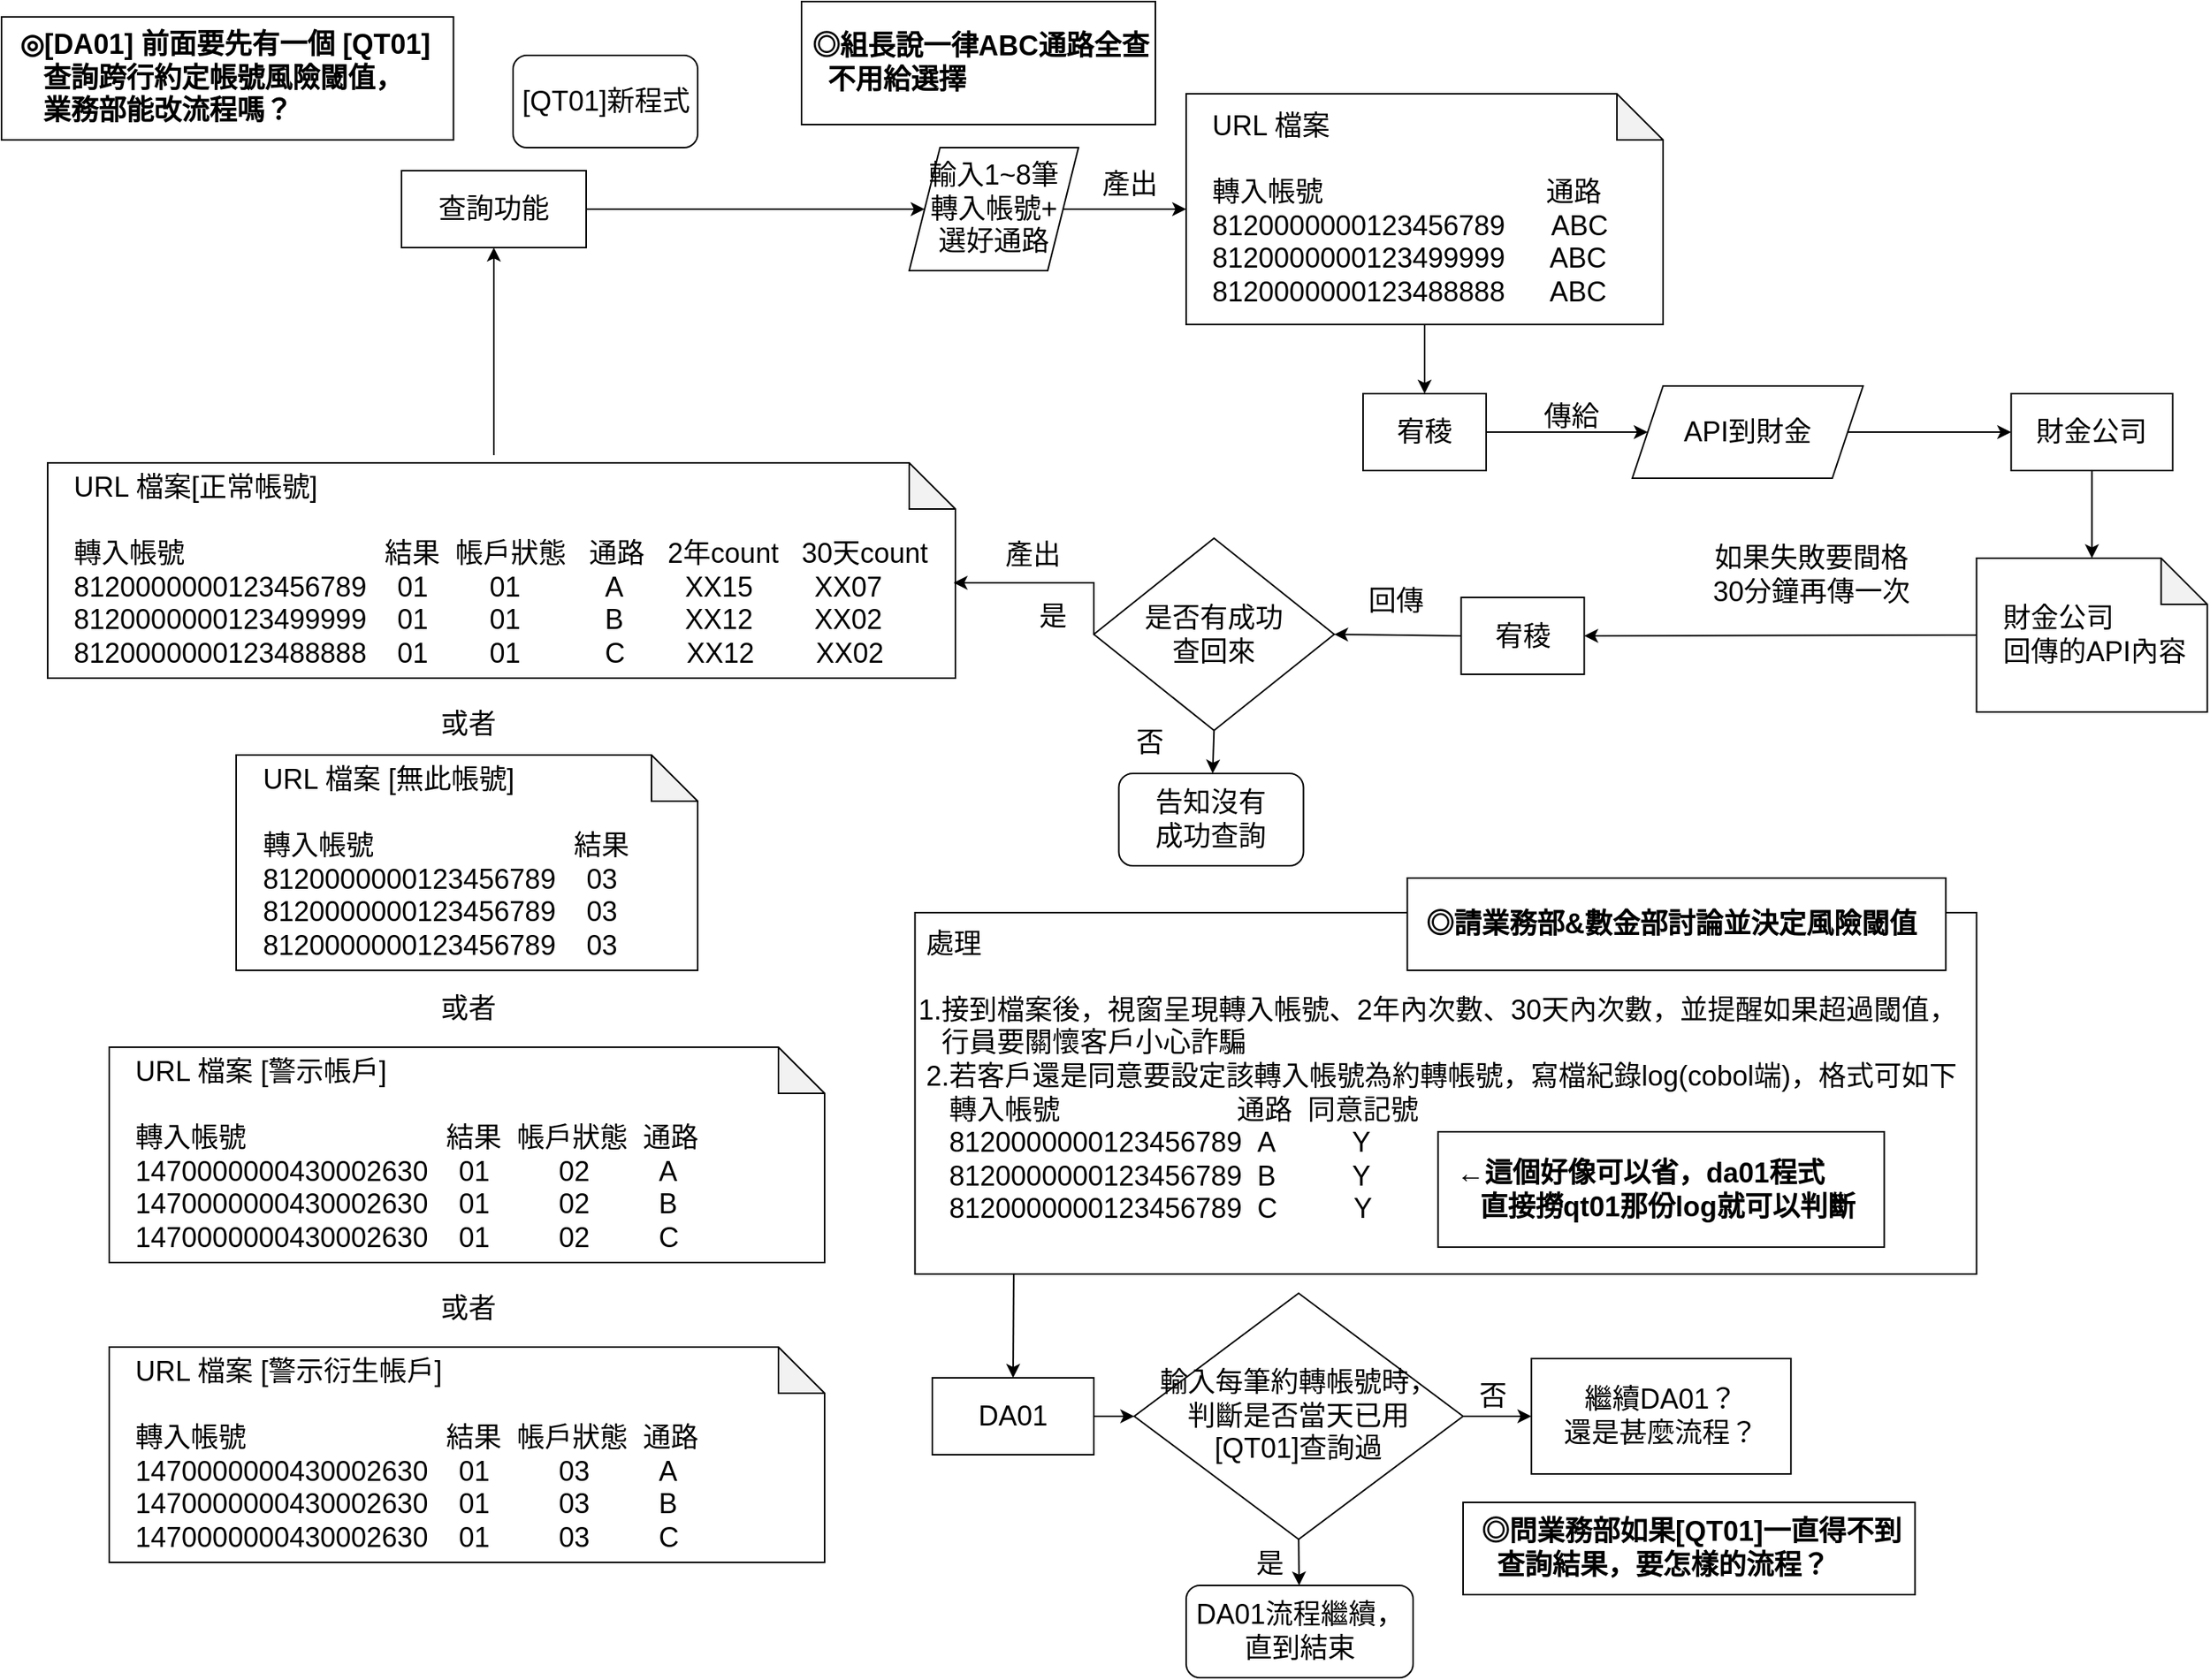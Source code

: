 <mxfile version="22.1.8" type="github" pages="8">
  <diagram name="查詢(舊版)" id="aA_uW0eg3kEJU7qytOSy">
    <mxGraphModel dx="2261" dy="790" grid="1" gridSize="10" guides="1" tooltips="1" connect="1" arrows="1" fold="1" page="1" pageScale="1" pageWidth="827" pageHeight="1169" math="0" shadow="0">
      <root>
        <mxCell id="0" />
        <mxCell id="1" parent="0" />
        <mxCell id="AnH1oupO0DnIHsFvmvpk-1" value="&lt;font style=&quot;font-size: 18px;&quot;&gt;[QT01]新程式&lt;/font&gt;" style="rounded=1;whiteSpace=wrap;html=1;" parent="1" vertex="1">
          <mxGeometry x="-447.5" y="75" width="120" height="60" as="geometry" />
        </mxCell>
        <mxCell id="AnH1oupO0DnIHsFvmvpk-2" value="&lt;font style=&quot;font-size: 18px;&quot;&gt;查詢功能&lt;/font&gt;" style="rounded=0;whiteSpace=wrap;html=1;" parent="1" vertex="1">
          <mxGeometry x="-520" y="150" width="120" height="50" as="geometry" />
        </mxCell>
        <mxCell id="AnH1oupO0DnIHsFvmvpk-3" value="&lt;font style=&quot;font-size: 18px;&quot;&gt;輸入1~8筆&lt;br&gt;轉入帳號+&lt;br&gt;選好通路&lt;/font&gt;" style="shape=parallelogram;perimeter=parallelogramPerimeter;whiteSpace=wrap;html=1;fixedSize=1;" parent="1" vertex="1">
          <mxGeometry x="-190" y="135" width="110" height="80" as="geometry" />
        </mxCell>
        <mxCell id="AnH1oupO0DnIHsFvmvpk-4" value="" style="endArrow=classic;html=1;rounded=0;exitX=1;exitY=0.5;exitDx=0;exitDy=0;" parent="1" source="AnH1oupO0DnIHsFvmvpk-2" target="AnH1oupO0DnIHsFvmvpk-3" edge="1">
          <mxGeometry width="50" height="50" relative="1" as="geometry">
            <mxPoint y="375" as="sourcePoint" />
            <mxPoint x="50" y="325" as="targetPoint" />
          </mxGeometry>
        </mxCell>
        <mxCell id="AnH1oupO0DnIHsFvmvpk-5" value="&lt;font style=&quot;font-size: 18px;&quot;&gt;&amp;nbsp; &amp;nbsp;URL 檔案&lt;br&gt;&lt;br&gt;&amp;nbsp; &amp;nbsp;轉入帳號&amp;nbsp; &amp;nbsp; &amp;nbsp; &amp;nbsp; &amp;nbsp; &amp;nbsp; &amp;nbsp; &amp;nbsp; &amp;nbsp; &amp;nbsp; &amp;nbsp; &amp;nbsp; &amp;nbsp; &amp;nbsp; &amp;nbsp;通路&lt;br&gt;&amp;nbsp; &amp;nbsp;8120000000123456789&amp;nbsp; &amp;nbsp; &amp;nbsp; ABC&lt;br&gt;&amp;nbsp; &amp;nbsp;8120000000123499999&amp;nbsp; &amp;nbsp; &amp;nbsp; ABC&lt;br&gt;&amp;nbsp; &amp;nbsp;8120000000123488888&amp;nbsp; &amp;nbsp; &amp;nbsp; ABC&lt;br&gt;&lt;/font&gt;" style="shape=note;whiteSpace=wrap;html=1;backgroundOutline=1;darkOpacity=0.05;align=left;" parent="1" vertex="1">
          <mxGeometry x="-10" y="100" width="310" height="150" as="geometry" />
        </mxCell>
        <mxCell id="AnH1oupO0DnIHsFvmvpk-6" value="" style="endArrow=classic;html=1;rounded=0;exitX=1;exitY=0.5;exitDx=0;exitDy=0;" parent="1" source="AnH1oupO0DnIHsFvmvpk-3" target="AnH1oupO0DnIHsFvmvpk-5" edge="1">
          <mxGeometry width="50" height="50" relative="1" as="geometry">
            <mxPoint y="365" as="sourcePoint" />
            <mxPoint x="50" y="315" as="targetPoint" />
          </mxGeometry>
        </mxCell>
        <mxCell id="AnH1oupO0DnIHsFvmvpk-7" value="&lt;font style=&quot;font-size: 18px;&quot;&gt;產出&lt;/font&gt;" style="text;html=1;align=center;verticalAlign=middle;resizable=0;points=[];autosize=1;strokeColor=none;fillColor=none;" parent="1" vertex="1">
          <mxGeometry x="-77" y="139" width="60" height="40" as="geometry" />
        </mxCell>
        <mxCell id="AnH1oupO0DnIHsFvmvpk-10" value="&lt;span style=&quot;font-size: 18px;&quot;&gt;API到財金&lt;/span&gt;" style="shape=parallelogram;perimeter=parallelogramPerimeter;whiteSpace=wrap;html=1;fixedSize=1;" parent="1" vertex="1">
          <mxGeometry x="280" y="290" width="150" height="60" as="geometry" />
        </mxCell>
        <mxCell id="AnH1oupO0DnIHsFvmvpk-15" value="&lt;font style=&quot;font-size: 18px;&quot;&gt;財金公司&lt;/font&gt;" style="rounded=0;whiteSpace=wrap;html=1;" parent="1" vertex="1">
          <mxGeometry x="526.25" y="295" width="105" height="50" as="geometry" />
        </mxCell>
        <mxCell id="AnH1oupO0DnIHsFvmvpk-16" value="&lt;span style=&quot;font-size: 18px;&quot;&gt;&amp;nbsp; &amp;nbsp;財金公司&lt;br&gt;&amp;nbsp; &amp;nbsp;回傳的API內容&lt;/span&gt;" style="shape=note;whiteSpace=wrap;html=1;backgroundOutline=1;darkOpacity=0.05;align=left;" parent="1" vertex="1">
          <mxGeometry x="503.75" y="402" width="150" height="100" as="geometry" />
        </mxCell>
        <mxCell id="AnH1oupO0DnIHsFvmvpk-22" value="&lt;font style=&quot;font-size: 18px;&quot;&gt;宥稜&lt;/font&gt;" style="rounded=0;whiteSpace=wrap;html=1;" parent="1" vertex="1">
          <mxGeometry x="105" y="295" width="80" height="50" as="geometry" />
        </mxCell>
        <mxCell id="AnH1oupO0DnIHsFvmvpk-26" value="" style="endArrow=classic;html=1;rounded=0;exitX=0.5;exitY=1;exitDx=0;exitDy=0;exitPerimeter=0;entryX=0.5;entryY=0;entryDx=0;entryDy=0;" parent="1" source="AnH1oupO0DnIHsFvmvpk-5" target="AnH1oupO0DnIHsFvmvpk-22" edge="1">
          <mxGeometry width="50" height="50" relative="1" as="geometry">
            <mxPoint x="221" y="253" as="sourcePoint" />
            <mxPoint x="50" y="425" as="targetPoint" />
          </mxGeometry>
        </mxCell>
        <mxCell id="AnH1oupO0DnIHsFvmvpk-28" value="&lt;font style=&quot;font-size: 18px;&quot;&gt;&amp;nbsp; &amp;nbsp;URL 檔案[正常帳號]&lt;br&gt;&lt;br&gt;&amp;nbsp; &amp;nbsp;轉入帳號&amp;nbsp; &amp;nbsp; &amp;nbsp; &amp;nbsp; &amp;nbsp; &amp;nbsp; &amp;nbsp; &amp;nbsp; &amp;nbsp; &amp;nbsp; &amp;nbsp; &amp;nbsp; &amp;nbsp; 結果&amp;nbsp; 帳戶狀態&amp;nbsp; &amp;nbsp;通路&amp;nbsp; &amp;nbsp;2年count&amp;nbsp; &amp;nbsp;30天count&lt;br&gt;&amp;nbsp; &amp;nbsp;8120000000123456789&amp;nbsp; &amp;nbsp; 01&amp;nbsp; &amp;nbsp; &amp;nbsp; &amp;nbsp; 01&amp;nbsp; &amp;nbsp;&lt;span style=&quot;&quot;&gt;&lt;span style=&quot;white-space: pre;&quot;&gt;&amp;nbsp;&amp;nbsp;&amp;nbsp;    &amp;nbsp;&lt;/span&gt;&lt;/span&gt;A&amp;nbsp; &amp;nbsp; &amp;nbsp; &amp;nbsp; XX15&amp;nbsp; &amp;nbsp; &amp;nbsp; &amp;nbsp; XX07&lt;br&gt;&amp;nbsp; &amp;nbsp;8120000000123499999&amp;nbsp; &amp;nbsp; 01&amp;nbsp; &amp;nbsp; &amp;nbsp; &amp;nbsp; 01&amp;nbsp; &amp;nbsp;&lt;span style=&quot;&quot;&gt;&lt;span style=&quot;white-space: pre;&quot;&gt;&amp;nbsp;&amp;nbsp;    &amp;nbsp;&amp;nbsp;&lt;/span&gt;&lt;/span&gt;B&amp;nbsp; &amp;nbsp; &amp;nbsp; &amp;nbsp; XX12&amp;nbsp; &amp;nbsp; &amp;nbsp; &amp;nbsp; XX02&lt;br&gt;&amp;nbsp; &amp;nbsp;8120000000123488888&amp;nbsp; &amp;nbsp; 01&amp;nbsp; &amp;nbsp; &amp;nbsp; &amp;nbsp; 01&amp;nbsp; &amp;nbsp;&lt;span style=&quot;&quot;&gt;&lt;span style=&quot;white-space: pre;&quot;&gt;&amp;nbsp;&amp;nbsp;    &amp;nbsp;&amp;nbsp;&lt;/span&gt;&lt;/span&gt;C&amp;nbsp; &amp;nbsp; &amp;nbsp; &amp;nbsp; XX12&amp;nbsp; &amp;nbsp; &amp;nbsp; &amp;nbsp; XX02&lt;br&gt;&lt;/font&gt;" style="shape=note;whiteSpace=wrap;html=1;backgroundOutline=1;darkOpacity=0.05;align=left;" parent="1" vertex="1">
          <mxGeometry x="-750" y="340" width="590" height="140" as="geometry" />
        </mxCell>
        <mxCell id="AnH1oupO0DnIHsFvmvpk-31" value="&lt;font style=&quot;font-size: 18px;&quot;&gt;產出&lt;/font&gt;" style="text;html=1;align=center;verticalAlign=middle;resizable=0;points=[];autosize=1;strokeColor=none;fillColor=none;" parent="1" vertex="1">
          <mxGeometry x="-140" y="380" width="60" height="40" as="geometry" />
        </mxCell>
        <mxCell id="AnH1oupO0DnIHsFvmvpk-32" value="" style="endArrow=classic;html=1;rounded=0;entryX=0.5;entryY=1;entryDx=0;entryDy=0;" parent="1" target="AnH1oupO0DnIHsFvmvpk-2" edge="1">
          <mxGeometry width="50" height="50" relative="1" as="geometry">
            <mxPoint x="-460" y="335" as="sourcePoint" />
            <mxPoint x="-160" y="245" as="targetPoint" />
          </mxGeometry>
        </mxCell>
        <mxCell id="AnH1oupO0DnIHsFvmvpk-33" value="&lt;font style=&quot;font-size: 18px;&quot;&gt;回傳&lt;/font&gt;" style="text;html=1;align=center;verticalAlign=middle;resizable=0;points=[];autosize=1;strokeColor=none;fillColor=none;" parent="1" vertex="1">
          <mxGeometry x="96.25" y="410" width="60" height="40" as="geometry" />
        </mxCell>
        <mxCell id="AnH1oupO0DnIHsFvmvpk-34" value="&lt;font style=&quot;font-size: 18px;&quot;&gt;傳給&lt;/font&gt;" style="text;html=1;align=center;verticalAlign=middle;resizable=0;points=[];autosize=1;strokeColor=none;fillColor=none;" parent="1" vertex="1">
          <mxGeometry x="210" y="290" width="60" height="40" as="geometry" />
        </mxCell>
        <mxCell id="AnH1oupO0DnIHsFvmvpk-36" value="&lt;font style=&quot;font-size: 18px;&quot;&gt;&amp;nbsp;處理&amp;nbsp;&lt;br&gt;&lt;br&gt;1.接到檔案後，&lt;/font&gt;&lt;font style=&quot;font-size: 18px;&quot;&gt;視窗呈現轉入帳號、2年內次數、30天內次數，並提醒如果超過閾值，&lt;br&gt;&amp;nbsp; &amp;nbsp;行員要關懷客戶小心詐騙&lt;br&gt;&amp;nbsp;2.若客戶還是同意要設定該轉入帳號為約轉帳號，寫檔紀錄log(cobol端)，格式可如下&lt;br&gt;&amp;nbsp; &amp;nbsp; 轉入帳號&amp;nbsp; &amp;nbsp; &amp;nbsp; &amp;nbsp; &amp;nbsp; &amp;nbsp; &amp;nbsp; &amp;nbsp; &amp;nbsp; &amp;nbsp; &amp;nbsp; &amp;nbsp;通路&amp;nbsp; 同意記號&lt;br style=&quot;border-color: var(--border-color);&quot;&gt;&amp;nbsp; &amp;nbsp; 8120000000123456789&amp;nbsp; A&amp;nbsp; &amp;nbsp; &amp;nbsp; &amp;nbsp; &amp;nbsp; Y&lt;br&gt;&amp;nbsp; &amp;nbsp; 8120000000123456789&amp;nbsp; B&amp;nbsp; &amp;nbsp; &amp;nbsp; &amp;nbsp; &amp;nbsp; Y&lt;br&gt;&amp;nbsp; &amp;nbsp; 8120000000123456789&amp;nbsp; C&amp;nbsp; &amp;nbsp; &amp;nbsp; &amp;nbsp; &amp;nbsp; Y&lt;br&gt;&lt;br&gt;&lt;/font&gt;" style="rounded=0;whiteSpace=wrap;html=1;align=left;" parent="1" vertex="1">
          <mxGeometry x="-186.25" y="632.5" width="690" height="235" as="geometry" />
        </mxCell>
        <mxCell id="8cQLbZi9aMfqbQfYCFDS-1" value="&lt;font style=&quot;font-size: 18px;&quot;&gt;如果失敗要間格&lt;br&gt;30分鐘再傳一次&lt;/font&gt;" style="text;html=1;align=center;verticalAlign=middle;resizable=0;points=[];autosize=1;strokeColor=none;fillColor=none;" parent="1" vertex="1">
          <mxGeometry x="321.25" y="382.5" width="150" height="60" as="geometry" />
        </mxCell>
        <mxCell id="T6uvjn83vaAF82pbPAEG-1" value="&lt;span style=&quot;font-size: 18px;&quot;&gt;是否有成功&lt;br&gt;查回來&lt;/span&gt;" style="rhombus;whiteSpace=wrap;html=1;" parent="1" vertex="1">
          <mxGeometry x="-70" y="389" width="156.25" height="125" as="geometry" />
        </mxCell>
        <mxCell id="T6uvjn83vaAF82pbPAEG-5" value="&lt;font style=&quot;font-size: 18px;&quot;&gt;是&lt;/font&gt;" style="text;html=1;align=center;verticalAlign=middle;resizable=0;points=[];autosize=1;strokeColor=none;fillColor=none;" parent="1" vertex="1">
          <mxGeometry x="-117" y="420" width="40" height="40" as="geometry" />
        </mxCell>
        <mxCell id="T6uvjn83vaAF82pbPAEG-7" value="&lt;font style=&quot;font-size: 18px;&quot;&gt;否&lt;/font&gt;" style="text;html=1;align=center;verticalAlign=middle;resizable=0;points=[];autosize=1;strokeColor=none;fillColor=none;" parent="1" vertex="1">
          <mxGeometry x="-53.75" y="502" width="40" height="40" as="geometry" />
        </mxCell>
        <mxCell id="kdfmLrERJRYx7rnMJswf-1" value="&lt;font style=&quot;font-size: 18px;&quot;&gt;告知沒有&lt;br&gt;成功查詢&lt;/font&gt;" style="rounded=1;whiteSpace=wrap;html=1;" parent="1" vertex="1">
          <mxGeometry x="-53.75" y="542" width="120" height="60" as="geometry" />
        </mxCell>
        <mxCell id="kdfmLrERJRYx7rnMJswf-2" value="" style="endArrow=classic;html=1;rounded=0;exitX=0.5;exitY=1;exitDx=0;exitDy=0;" parent="1" source="T6uvjn83vaAF82pbPAEG-1" target="kdfmLrERJRYx7rnMJswf-1" edge="1">
          <mxGeometry width="50" height="50" relative="1" as="geometry">
            <mxPoint x="-233.75" y="552.5" as="sourcePoint" />
            <mxPoint x="-183.75" y="502.5" as="targetPoint" />
          </mxGeometry>
        </mxCell>
        <mxCell id="PnK-xn6jqdGDHFiqgJeW-1" value="&lt;font style=&quot;font-size: 18px;&quot;&gt;&amp;nbsp; &amp;nbsp;URL 檔案 [無此帳號]&lt;br&gt;&lt;br&gt;&amp;nbsp; &amp;nbsp;轉入帳號&amp;nbsp; &amp;nbsp; &amp;nbsp; &amp;nbsp; &amp;nbsp; &amp;nbsp; &amp;nbsp; &amp;nbsp; &amp;nbsp; &amp;nbsp; &amp;nbsp; &amp;nbsp; &amp;nbsp; 結果&amp;nbsp;&lt;br&gt;&amp;nbsp; &amp;nbsp;8120000000123456789&amp;nbsp;&amp;nbsp; &amp;nbsp;03&amp;nbsp;&amp;nbsp;&lt;br&gt;&amp;nbsp; &amp;nbsp;8120000000123456789&amp;nbsp; &amp;nbsp; 03&amp;nbsp; &amp;nbsp;&lt;br&gt;&amp;nbsp; &amp;nbsp;8120000000123456789&amp;nbsp;&amp;nbsp; &amp;nbsp;03&amp;nbsp; &amp;nbsp;&lt;br&gt;&lt;/font&gt;" style="shape=note;whiteSpace=wrap;html=1;backgroundOutline=1;darkOpacity=0.05;align=left;" parent="1" vertex="1">
          <mxGeometry x="-627.5" y="530" width="300" height="140" as="geometry" />
        </mxCell>
        <mxCell id="N_UUsgjcjUcA7mN31yRW-1" value="&lt;font style=&quot;font-size: 18px;&quot;&gt;或者&lt;/font&gt;" style="text;html=1;align=center;verticalAlign=middle;resizable=0;points=[];autosize=1;strokeColor=none;fillColor=none;" parent="1" vertex="1">
          <mxGeometry x="-507.5" y="490" width="60" height="40" as="geometry" />
        </mxCell>
        <mxCell id="PDF6swe0G-e_25_qy0FK-1" value="&lt;font style=&quot;font-size: 18px;&quot;&gt;或者&lt;/font&gt;" style="text;html=1;align=center;verticalAlign=middle;resizable=0;points=[];autosize=1;strokeColor=none;fillColor=none;" parent="1" vertex="1">
          <mxGeometry x="-507.5" y="675" width="60" height="40" as="geometry" />
        </mxCell>
        <mxCell id="PDF6swe0G-e_25_qy0FK-2" value="&lt;font style=&quot;font-size: 18px;&quot;&gt;&amp;nbsp; &amp;nbsp;URL 檔案 [警示帳戶]&lt;br&gt;&lt;br&gt;&amp;nbsp; &amp;nbsp;轉入帳號&amp;nbsp; &amp;nbsp; &amp;nbsp; &amp;nbsp; &amp;nbsp; &amp;nbsp; &amp;nbsp; &amp;nbsp; &amp;nbsp; &amp;nbsp; &amp;nbsp; &amp;nbsp; &amp;nbsp; 結果&amp;nbsp; 帳戶狀態&amp;nbsp; 通路&amp;nbsp;&lt;br&gt;&amp;nbsp; &amp;nbsp;1470000000430002630&amp;nbsp; &amp;nbsp; 01&amp;nbsp; &amp;nbsp; &amp;nbsp; &amp;nbsp; &amp;nbsp;02&amp;nbsp; &amp;nbsp; &amp;nbsp; &amp;nbsp; &amp;nbsp;A&amp;nbsp; &amp;nbsp; &amp;nbsp;&amp;nbsp;&lt;br&gt;&amp;nbsp; &amp;nbsp;1470000000430002630&amp;nbsp; &amp;nbsp; 01&amp;nbsp; &amp;nbsp; &amp;nbsp; &amp;nbsp; &amp;nbsp;02&amp;nbsp; &amp;nbsp; &amp;nbsp; &amp;nbsp; &amp;nbsp;B&amp;nbsp; &amp;nbsp; &amp;nbsp;&amp;nbsp;&lt;br&gt;&amp;nbsp; &amp;nbsp;1470000000430002630&amp;nbsp; &amp;nbsp; 01&amp;nbsp; &amp;nbsp; &amp;nbsp; &amp;nbsp; &amp;nbsp;02&amp;nbsp; &amp;nbsp; &amp;nbsp; &amp;nbsp; &amp;nbsp;C&amp;nbsp; &amp;nbsp; &amp;nbsp;&amp;nbsp;&lt;br&gt;&lt;/font&gt;" style="shape=note;whiteSpace=wrap;html=1;backgroundOutline=1;darkOpacity=0.05;align=left;" parent="1" vertex="1">
          <mxGeometry x="-710" y="720" width="465" height="140" as="geometry" />
        </mxCell>
        <mxCell id="PDF6swe0G-e_25_qy0FK-3" value="&lt;font style=&quot;font-size: 18px;&quot;&gt;或者&lt;/font&gt;" style="text;html=1;align=center;verticalAlign=middle;resizable=0;points=[];autosize=1;strokeColor=none;fillColor=none;" parent="1" vertex="1">
          <mxGeometry x="-507.5" y="870" width="60" height="40" as="geometry" />
        </mxCell>
        <mxCell id="PDF6swe0G-e_25_qy0FK-4" value="&lt;font style=&quot;font-size: 18px;&quot;&gt;&amp;nbsp; &amp;nbsp;URL 檔案 [警示衍生帳戶]&lt;br&gt;&lt;br&gt;&amp;nbsp; &amp;nbsp;轉入帳號&amp;nbsp; &amp;nbsp; &amp;nbsp; &amp;nbsp; &amp;nbsp; &amp;nbsp; &amp;nbsp; &amp;nbsp; &amp;nbsp; &amp;nbsp; &amp;nbsp; &amp;nbsp; &amp;nbsp; 結果&amp;nbsp; 帳戶狀態&amp;nbsp; 通路&amp;nbsp;&lt;br&gt;&amp;nbsp; &amp;nbsp;1470000000430002630&amp;nbsp; &amp;nbsp; 01&amp;nbsp; &amp;nbsp; &amp;nbsp; &amp;nbsp; &amp;nbsp;03&amp;nbsp; &amp;nbsp; &amp;nbsp; &amp;nbsp; &amp;nbsp;A&amp;nbsp; &amp;nbsp; &amp;nbsp;&amp;nbsp;&lt;br&gt;&amp;nbsp; &amp;nbsp;1470000000430002630&amp;nbsp; &amp;nbsp; 01&amp;nbsp; &amp;nbsp; &amp;nbsp; &amp;nbsp; &amp;nbsp;03&amp;nbsp; &amp;nbsp; &amp;nbsp; &amp;nbsp; &amp;nbsp;B&amp;nbsp; &amp;nbsp; &amp;nbsp;&amp;nbsp;&lt;br&gt;&amp;nbsp; &amp;nbsp;1470000000430002630&amp;nbsp; &amp;nbsp; 01&amp;nbsp; &amp;nbsp; &amp;nbsp; &amp;nbsp; &amp;nbsp;03&amp;nbsp; &amp;nbsp; &amp;nbsp; &amp;nbsp; &amp;nbsp;C&amp;nbsp; &amp;nbsp; &amp;nbsp;&amp;nbsp;&lt;br&gt;&lt;/font&gt;" style="shape=note;whiteSpace=wrap;html=1;backgroundOutline=1;darkOpacity=0.05;align=left;" parent="1" vertex="1">
          <mxGeometry x="-710" y="915" width="465" height="140" as="geometry" />
        </mxCell>
        <mxCell id="oqfuQrhBDh9_ldDXHvjJ-3" value="&lt;font style=&quot;font-size: 18px;&quot;&gt;宥稜&lt;/font&gt;" style="rounded=0;whiteSpace=wrap;html=1;" parent="1" vertex="1">
          <mxGeometry x="168.75" y="427.5" width="80" height="50" as="geometry" />
        </mxCell>
        <mxCell id="oqfuQrhBDh9_ldDXHvjJ-4" value="" style="endArrow=classic;html=1;rounded=0;exitX=1;exitY=0.5;exitDx=0;exitDy=0;entryX=0;entryY=0.5;entryDx=0;entryDy=0;" parent="1" source="AnH1oupO0DnIHsFvmvpk-22" target="AnH1oupO0DnIHsFvmvpk-10" edge="1">
          <mxGeometry width="50" height="50" relative="1" as="geometry">
            <mxPoint x="66.25" y="440" as="sourcePoint" />
            <mxPoint x="116.25" y="390" as="targetPoint" />
          </mxGeometry>
        </mxCell>
        <mxCell id="oqfuQrhBDh9_ldDXHvjJ-5" value="" style="endArrow=classic;html=1;rounded=0;exitX=1;exitY=0.5;exitDx=0;exitDy=0;" parent="1" source="AnH1oupO0DnIHsFvmvpk-10" target="AnH1oupO0DnIHsFvmvpk-15" edge="1">
          <mxGeometry width="50" height="50" relative="1" as="geometry">
            <mxPoint x="66.25" y="440" as="sourcePoint" />
            <mxPoint x="116.25" y="390" as="targetPoint" />
          </mxGeometry>
        </mxCell>
        <mxCell id="oqfuQrhBDh9_ldDXHvjJ-6" value="" style="endArrow=classic;html=1;rounded=0;exitX=0.5;exitY=1;exitDx=0;exitDy=0;" parent="1" source="AnH1oupO0DnIHsFvmvpk-15" target="AnH1oupO0DnIHsFvmvpk-16" edge="1">
          <mxGeometry width="50" height="50" relative="1" as="geometry">
            <mxPoint x="66.25" y="440" as="sourcePoint" />
            <mxPoint x="116.25" y="390" as="targetPoint" />
          </mxGeometry>
        </mxCell>
        <mxCell id="oqfuQrhBDh9_ldDXHvjJ-7" value="" style="endArrow=classic;html=1;rounded=0;exitX=0;exitY=0.5;exitDx=0;exitDy=0;exitPerimeter=0;entryX=1;entryY=0.5;entryDx=0;entryDy=0;" parent="1" source="AnH1oupO0DnIHsFvmvpk-16" target="oqfuQrhBDh9_ldDXHvjJ-3" edge="1">
          <mxGeometry width="50" height="50" relative="1" as="geometry">
            <mxPoint x="66.25" y="440" as="sourcePoint" />
            <mxPoint x="116.25" y="390" as="targetPoint" />
          </mxGeometry>
        </mxCell>
        <mxCell id="oqfuQrhBDh9_ldDXHvjJ-8" value="" style="endArrow=classic;html=1;rounded=0;exitX=0;exitY=0.5;exitDx=0;exitDy=0;entryX=1;entryY=0.5;entryDx=0;entryDy=0;" parent="1" source="oqfuQrhBDh9_ldDXHvjJ-3" target="T6uvjn83vaAF82pbPAEG-1" edge="1">
          <mxGeometry width="50" height="50" relative="1" as="geometry">
            <mxPoint x="66.25" y="440" as="sourcePoint" />
            <mxPoint x="116.25" y="390" as="targetPoint" />
          </mxGeometry>
        </mxCell>
        <mxCell id="NOObNCAEZyhcLFI4Tmoy-1" value="&lt;font style=&quot;font-size: 18px;&quot;&gt;&lt;b&gt;&amp;nbsp; ←這個好像可以省，da01程式&lt;br&gt;&amp;nbsp; &amp;nbsp; &amp;nbsp;直接撈qt01那份log就可以判斷&lt;/b&gt;&lt;/font&gt;" style="rounded=0;whiteSpace=wrap;html=1;align=left;" parent="1" vertex="1">
          <mxGeometry x="153.75" y="775" width="290" height="75" as="geometry" />
        </mxCell>
        <mxCell id="xcQAjlXza7PoB0jnr09Q-1" value="&lt;font style=&quot;&quot;&gt;&lt;b style=&quot;font-size: 18px;&quot;&gt;&amp;nbsp; ◎請&lt;/b&gt;&lt;b&gt;&lt;font style=&quot;font-size: 18px;&quot;&gt;業務部&amp;amp;數金部討論並決定風險閾值&lt;/font&gt;&lt;/b&gt;&lt;br&gt;&lt;/font&gt;" style="rounded=0;whiteSpace=wrap;html=1;align=left;" parent="1" vertex="1">
          <mxGeometry x="133.75" y="610" width="350" height="60" as="geometry" />
        </mxCell>
        <mxCell id="iShOHTxbyDBAla5UWKbZ-2" value="&lt;span style=&quot;font-size: 18px;&quot;&gt;DA01&lt;/span&gt;" style="rounded=0;whiteSpace=wrap;html=1;" parent="1" vertex="1">
          <mxGeometry x="-175" y="935" width="105" height="50" as="geometry" />
        </mxCell>
        <mxCell id="iShOHTxbyDBAla5UWKbZ-5" value="" style="endArrow=classic;html=1;rounded=0;exitX=0;exitY=0.5;exitDx=0;exitDy=0;entryX=0.998;entryY=0.557;entryDx=0;entryDy=0;entryPerimeter=0;" parent="1" source="T6uvjn83vaAF82pbPAEG-1" target="AnH1oupO0DnIHsFvmvpk-28" edge="1">
          <mxGeometry width="50" height="50" relative="1" as="geometry">
            <mxPoint x="190" y="440" as="sourcePoint" />
            <mxPoint x="240" y="390" as="targetPoint" />
            <Array as="points">
              <mxPoint x="-70" y="418" />
            </Array>
          </mxGeometry>
        </mxCell>
        <mxCell id="iShOHTxbyDBAla5UWKbZ-6" value="&lt;font style=&quot;font-size: 18px;&quot;&gt;輸入每筆約轉帳號時，&lt;br style=&quot;border-color: var(--border-color);&quot;&gt;判斷是否當天已用&lt;br style=&quot;border-color: var(--border-color);&quot;&gt;[QT01]查詢過&lt;/font&gt;" style="rhombus;whiteSpace=wrap;html=1;" parent="1" vertex="1">
          <mxGeometry x="-43.75" y="880" width="213.75" height="160" as="geometry" />
        </mxCell>
        <mxCell id="iShOHTxbyDBAla5UWKbZ-7" value="&lt;span style=&quot;font-size: 18px;&quot;&gt;DA01流程繼續，直到結束&lt;/span&gt;" style="rounded=1;whiteSpace=wrap;html=1;" parent="1" vertex="1">
          <mxGeometry x="-10" y="1070" width="147.5" height="60" as="geometry" />
        </mxCell>
        <mxCell id="iShOHTxbyDBAla5UWKbZ-8" value="" style="endArrow=classic;html=1;rounded=0;exitX=1;exitY=0.5;exitDx=0;exitDy=0;" parent="1" source="iShOHTxbyDBAla5UWKbZ-2" target="iShOHTxbyDBAla5UWKbZ-6" edge="1">
          <mxGeometry width="50" height="50" relative="1" as="geometry">
            <mxPoint x="20" y="830" as="sourcePoint" />
            <mxPoint x="70" y="780" as="targetPoint" />
          </mxGeometry>
        </mxCell>
        <mxCell id="iShOHTxbyDBAla5UWKbZ-9" value="" style="endArrow=classic;html=1;rounded=0;exitX=0.5;exitY=1;exitDx=0;exitDy=0;" parent="1" source="iShOHTxbyDBAla5UWKbZ-6" target="iShOHTxbyDBAla5UWKbZ-7" edge="1">
          <mxGeometry width="50" height="50" relative="1" as="geometry">
            <mxPoint x="20" y="830" as="sourcePoint" />
            <mxPoint x="70" y="780" as="targetPoint" />
          </mxGeometry>
        </mxCell>
        <mxCell id="iShOHTxbyDBAla5UWKbZ-10" value="" style="endArrow=classic;html=1;rounded=0;exitX=0.093;exitY=1.002;exitDx=0;exitDy=0;exitPerimeter=0;entryX=0.5;entryY=0;entryDx=0;entryDy=0;" parent="1" source="AnH1oupO0DnIHsFvmvpk-36" target="iShOHTxbyDBAla5UWKbZ-2" edge="1">
          <mxGeometry width="50" height="50" relative="1" as="geometry">
            <mxPoint x="20" y="830" as="sourcePoint" />
            <mxPoint x="70" y="780" as="targetPoint" />
          </mxGeometry>
        </mxCell>
        <mxCell id="iShOHTxbyDBAla5UWKbZ-11" value="&lt;font style=&quot;font-size: 18px;&quot;&gt;是&lt;/font&gt;" style="text;html=1;align=center;verticalAlign=middle;resizable=0;points=[];autosize=1;strokeColor=none;fillColor=none;" parent="1" vertex="1">
          <mxGeometry x="24" y="1036" width="40" height="40" as="geometry" />
        </mxCell>
        <mxCell id="iShOHTxbyDBAla5UWKbZ-13" value="&lt;span style=&quot;font-size: 18px;&quot;&gt;繼續DA01？&lt;br&gt;還是甚麼流程？&lt;br&gt;&lt;/span&gt;" style="rounded=0;whiteSpace=wrap;html=1;" parent="1" vertex="1">
          <mxGeometry x="214.38" y="922.5" width="168.75" height="75" as="geometry" />
        </mxCell>
        <mxCell id="iShOHTxbyDBAla5UWKbZ-14" value="" style="endArrow=classic;html=1;rounded=0;exitX=1;exitY=0.5;exitDx=0;exitDy=0;entryX=0;entryY=0.5;entryDx=0;entryDy=0;" parent="1" source="iShOHTxbyDBAla5UWKbZ-6" target="iShOHTxbyDBAla5UWKbZ-13" edge="1">
          <mxGeometry width="50" height="50" relative="1" as="geometry">
            <mxPoint x="20" y="930" as="sourcePoint" />
            <mxPoint x="70" y="880" as="targetPoint" />
          </mxGeometry>
        </mxCell>
        <mxCell id="iShOHTxbyDBAla5UWKbZ-15" value="&lt;font style=&quot;font-size: 18px;&quot;&gt;否&lt;/font&gt;" style="text;html=1;align=center;verticalAlign=middle;resizable=0;points=[];autosize=1;strokeColor=none;fillColor=none;" parent="1" vertex="1">
          <mxGeometry x="168.75" y="927" width="40" height="40" as="geometry" />
        </mxCell>
        <mxCell id="iShOHTxbyDBAla5UWKbZ-16" value="&lt;font style=&quot;&quot;&gt;&lt;b style=&quot;font-size: 18px;&quot;&gt;&amp;nbsp; ◎問&lt;/b&gt;&lt;b&gt;&lt;font style=&quot;font-size: 18px;&quot;&gt;業務部如果[QT01]一直得不到&lt;br&gt;&amp;nbsp; &amp;nbsp; 查詢結果，要怎樣的流程？&lt;/font&gt;&lt;/b&gt;&lt;br&gt;&lt;/font&gt;" style="rounded=0;whiteSpace=wrap;html=1;align=left;" parent="1" vertex="1">
          <mxGeometry x="170" y="1016" width="293.75" height="60" as="geometry" />
        </mxCell>
        <mxCell id="iShOHTxbyDBAla5UWKbZ-17" value="&lt;font style=&quot;&quot;&gt;&lt;b style=&quot;font-size: 18px;&quot;&gt;&amp;nbsp; &lt;/b&gt;&lt;font style=&quot;font-size: 18px;&quot;&gt;&lt;b style=&quot;&quot;&gt;◎[&lt;/b&gt;&lt;b&gt;DA01] 前面要先有一個 [QT01]&amp;nbsp; &amp;nbsp; &amp;nbsp; &amp;nbsp; &amp;nbsp;查詢跨行約定帳號風險閾值，&lt;br&gt;&amp;nbsp; &amp;nbsp; &amp;nbsp;業務部能改流程嗎？&lt;/b&gt;&lt;/font&gt;&lt;br&gt;&lt;/font&gt;" style="rounded=0;whiteSpace=wrap;html=1;align=left;" parent="1" vertex="1">
          <mxGeometry x="-780" y="50" width="293.75" height="80" as="geometry" />
        </mxCell>
        <mxCell id="p7djSDIgs8XCyMf96ny0-1" value="&lt;font style=&quot;&quot;&gt;&lt;b style=&quot;font-size: 18px;&quot;&gt;&amp;nbsp;&lt;/b&gt;&lt;font style=&quot;font-size: 18px;&quot;&gt;&lt;b style=&quot;&quot;&gt;◎組長說一律ABC通路全查&lt;br&gt;&amp;nbsp; &amp;nbsp;不用給選擇&lt;/b&gt;&lt;/font&gt;&lt;br&gt;&lt;/font&gt;" style="rounded=0;whiteSpace=wrap;html=1;align=left;" parent="1" vertex="1">
          <mxGeometry x="-260" y="40" width="230" height="80" as="geometry" />
        </mxCell>
      </root>
    </mxGraphModel>
  </diagram>
  <diagram id="bdNlw90FwKyz25iLM37t" name="查詢(警示帳戶+警示衍生帳戶)">
    <mxGraphModel dx="1434" dy="790" grid="1" gridSize="10" guides="1" tooltips="1" connect="1" arrows="1" fold="1" page="1" pageScale="1" pageWidth="827" pageHeight="1169" math="0" shadow="0">
      <root>
        <mxCell id="0" />
        <mxCell id="1" parent="0" />
        <mxCell id="phhK4XGG5I08cNdHis6M-2" value="&lt;font style=&quot;font-size: 18px;&quot;&gt;&amp;nbsp; &amp;nbsp;URL2 檔案 [警示帳戶&amp;amp;警示衍生帳戶]&lt;br&gt;&lt;br&gt;&amp;nbsp; &amp;nbsp;轉入帳號&amp;nbsp; &amp;nbsp; &amp;nbsp; &amp;nbsp; &amp;nbsp; &amp;nbsp; &amp;nbsp; &amp;nbsp; &amp;nbsp; &amp;nbsp; &amp;nbsp; &amp;nbsp; &amp;nbsp; 結果&amp;nbsp; 帳戶狀態&amp;nbsp; 通路&amp;nbsp;&lt;br&gt;&amp;nbsp; &amp;nbsp;1470000000430002630&amp;nbsp; &amp;nbsp; 01&amp;nbsp; &amp;nbsp; &amp;nbsp; &amp;nbsp; &amp;nbsp;02&amp;nbsp; &amp;nbsp; &amp;nbsp; &amp;nbsp; &amp;nbsp;A&lt;br&gt;&amp;nbsp; &amp;nbsp;1470000000430002630&amp;nbsp; &amp;nbsp; 01&amp;nbsp; &amp;nbsp; &amp;nbsp; &amp;nbsp; &amp;nbsp;03&amp;nbsp; &amp;nbsp; &amp;nbsp; &amp;nbsp; &amp;nbsp;A&amp;nbsp; &amp;nbsp; &amp;nbsp;&amp;nbsp;&lt;br&gt;&amp;nbsp; &amp;nbsp;1470000000430002630&amp;nbsp; &amp;nbsp; 01&amp;nbsp; &amp;nbsp; &amp;nbsp; &amp;nbsp; &amp;nbsp;02&amp;nbsp; &amp;nbsp; &amp;nbsp; &amp;nbsp; &amp;nbsp;B&lt;br&gt;&amp;nbsp; &amp;nbsp;1470000000430002630&amp;nbsp; &amp;nbsp; 01&amp;nbsp; &amp;nbsp; &amp;nbsp; &amp;nbsp; &amp;nbsp;03&amp;nbsp; &amp;nbsp; &amp;nbsp; &amp;nbsp; &amp;nbsp;B&amp;nbsp; &amp;nbsp; &amp;nbsp;&amp;nbsp;&lt;br&gt;&amp;nbsp; &amp;nbsp;1470000000430002630&amp;nbsp; &amp;nbsp; 01&amp;nbsp; &amp;nbsp; &amp;nbsp; &amp;nbsp; &amp;nbsp;02&amp;nbsp; &amp;nbsp; &amp;nbsp; &amp;nbsp; &amp;nbsp;C&amp;nbsp; &lt;br&gt;&amp;nbsp; &amp;nbsp;1470000000430002630&amp;nbsp; &amp;nbsp; 01&amp;nbsp; &amp;nbsp; &amp;nbsp; &amp;nbsp; &amp;nbsp;03&amp;nbsp; &amp;nbsp; &amp;nbsp; &amp;nbsp; &amp;nbsp;C&amp;nbsp; &amp;nbsp;&amp;nbsp;&lt;br&gt;&lt;/font&gt;" style="shape=note;whiteSpace=wrap;html=1;backgroundOutline=1;darkOpacity=0.05;align=left;" parent="1" vertex="1">
          <mxGeometry x="40" y="50" width="465" height="250" as="geometry" />
        </mxCell>
      </root>
    </mxGraphModel>
  </diagram>
  <diagram name="查詢(新版) " id="uRfQgG46NlRyo-x3GjIo">
    <mxGraphModel dx="2261" dy="790" grid="1" gridSize="10" guides="1" tooltips="1" connect="1" arrows="1" fold="1" page="1" pageScale="1" pageWidth="827" pageHeight="1169" math="0" shadow="0">
      <root>
        <mxCell id="U7dqJ0-CWYD5QjtBnwIO-0" />
        <mxCell id="U7dqJ0-CWYD5QjtBnwIO-1" parent="U7dqJ0-CWYD5QjtBnwIO-0" />
        <mxCell id="U7dqJ0-CWYD5QjtBnwIO-2" value="&lt;font style=&quot;font-size: 18px;&quot;&gt;[QT01]新程式&lt;/font&gt;" style="rounded=1;whiteSpace=wrap;html=1;" parent="U7dqJ0-CWYD5QjtBnwIO-1" vertex="1">
          <mxGeometry x="-503" y="60" width="120" height="60" as="geometry" />
        </mxCell>
        <mxCell id="U7dqJ0-CWYD5QjtBnwIO-3" value="&lt;font style=&quot;font-size: 18px;&quot;&gt;查詢功能&lt;/font&gt;" style="rounded=0;whiteSpace=wrap;html=1;" parent="U7dqJ0-CWYD5QjtBnwIO-1" vertex="1">
          <mxGeometry x="-553" y="150" width="120" height="50" as="geometry" />
        </mxCell>
        <mxCell id="U7dqJ0-CWYD5QjtBnwIO-4" value="&lt;font style=&quot;font-size: 18px;&quot;&gt;輸入1~8筆&lt;br&gt;轉入帳號+&lt;br&gt;選好通路&lt;/font&gt;" style="shape=parallelogram;perimeter=parallelogramPerimeter;whiteSpace=wrap;html=1;fixedSize=1;" parent="U7dqJ0-CWYD5QjtBnwIO-1" vertex="1">
          <mxGeometry x="-280" y="135" width="110" height="80" as="geometry" />
        </mxCell>
        <mxCell id="U7dqJ0-CWYD5QjtBnwIO-5" value="" style="endArrow=classic;html=1;rounded=0;exitX=1;exitY=0.5;exitDx=0;exitDy=0;" parent="U7dqJ0-CWYD5QjtBnwIO-1" source="U7dqJ0-CWYD5QjtBnwIO-3" target="7SVvHP6TEyl271_lz7V7-0" edge="1">
          <mxGeometry width="50" height="50" relative="1" as="geometry">
            <mxPoint x="-103" y="375" as="sourcePoint" />
            <mxPoint x="-410" y="175" as="targetPoint" />
          </mxGeometry>
        </mxCell>
        <mxCell id="U7dqJ0-CWYD5QjtBnwIO-6" value="&lt;font style=&quot;font-size: 18px;&quot;&gt;&amp;nbsp; &amp;nbsp;URL 檔案&lt;br&gt;&lt;br&gt;&amp;nbsp; &amp;nbsp;轉入帳號&amp;nbsp; &amp;nbsp; &amp;nbsp; &amp;nbsp; &amp;nbsp; &amp;nbsp; &amp;nbsp; &amp;nbsp; &amp;nbsp; &amp;nbsp; &amp;nbsp; &amp;nbsp; &amp;nbsp; &amp;nbsp; &amp;nbsp;通路&lt;br&gt;&amp;nbsp; &amp;nbsp;8120000000123456789&amp;nbsp; &amp;nbsp; &amp;nbsp; ABC&lt;br&gt;&amp;nbsp; &amp;nbsp;8120000000123499999&amp;nbsp; &amp;nbsp; &amp;nbsp; ABC&lt;br&gt;&amp;nbsp; &amp;nbsp;8120000000123488888&amp;nbsp; &amp;nbsp; &amp;nbsp; ABC&lt;br&gt;&lt;/font&gt;" style="shape=note;whiteSpace=wrap;html=1;backgroundOutline=1;darkOpacity=0.05;align=left;" parent="U7dqJ0-CWYD5QjtBnwIO-1" vertex="1">
          <mxGeometry x="-113" y="100" width="310" height="150" as="geometry" />
        </mxCell>
        <mxCell id="U7dqJ0-CWYD5QjtBnwIO-7" value="" style="endArrow=classic;html=1;rounded=0;exitX=1;exitY=0.5;exitDx=0;exitDy=0;" parent="U7dqJ0-CWYD5QjtBnwIO-1" source="U7dqJ0-CWYD5QjtBnwIO-4" target="U7dqJ0-CWYD5QjtBnwIO-6" edge="1">
          <mxGeometry width="50" height="50" relative="1" as="geometry">
            <mxPoint x="-103" y="365" as="sourcePoint" />
            <mxPoint x="-53" y="315" as="targetPoint" />
          </mxGeometry>
        </mxCell>
        <mxCell id="U7dqJ0-CWYD5QjtBnwIO-8" value="&lt;font style=&quot;font-size: 18px;&quot;&gt;產出&lt;/font&gt;" style="text;html=1;align=center;verticalAlign=middle;resizable=0;points=[];autosize=1;strokeColor=none;fillColor=none;" parent="U7dqJ0-CWYD5QjtBnwIO-1" vertex="1">
          <mxGeometry x="-173" y="140" width="60" height="40" as="geometry" />
        </mxCell>
        <mxCell id="U7dqJ0-CWYD5QjtBnwIO-9" value="&lt;span style=&quot;font-size: 18px;&quot;&gt;API到財金&lt;/span&gt;" style="shape=parallelogram;perimeter=parallelogramPerimeter;whiteSpace=wrap;html=1;fixedSize=1;" parent="U7dqJ0-CWYD5QjtBnwIO-1" vertex="1">
          <mxGeometry x="37" y="286.5" width="150" height="60" as="geometry" />
        </mxCell>
        <mxCell id="U7dqJ0-CWYD5QjtBnwIO-10" value="&lt;font style=&quot;font-size: 18px;&quot;&gt;財金公司&lt;/font&gt;" style="rounded=0;whiteSpace=wrap;html=1;" parent="U7dqJ0-CWYD5QjtBnwIO-1" vertex="1">
          <mxGeometry x="232.5" y="291.5" width="105" height="50" as="geometry" />
        </mxCell>
        <mxCell id="U7dqJ0-CWYD5QjtBnwIO-11" value="&lt;span style=&quot;font-size: 18px;&quot;&gt;&amp;nbsp; &amp;nbsp;財金公司&lt;br&gt;&amp;nbsp; &amp;nbsp;回傳的API內容&lt;/span&gt;" style="shape=note;whiteSpace=wrap;html=1;backgroundOutline=1;darkOpacity=0.05;align=left;" parent="U7dqJ0-CWYD5QjtBnwIO-1" vertex="1">
          <mxGeometry x="210" y="398.5" width="150" height="100" as="geometry" />
        </mxCell>
        <mxCell id="U7dqJ0-CWYD5QjtBnwIO-12" value="&lt;font style=&quot;font-size: 18px;&quot;&gt;宥稜&lt;/font&gt;" style="rounded=0;whiteSpace=wrap;html=1;" parent="U7dqJ0-CWYD5QjtBnwIO-1" vertex="1">
          <mxGeometry x="-103" y="291.5" width="80" height="50" as="geometry" />
        </mxCell>
        <mxCell id="U7dqJ0-CWYD5QjtBnwIO-13" value="" style="endArrow=classic;html=1;rounded=0;exitX=0.158;exitY=1.013;exitDx=0;exitDy=0;exitPerimeter=0;entryX=0.5;entryY=0;entryDx=0;entryDy=0;" parent="U7dqJ0-CWYD5QjtBnwIO-1" source="U7dqJ0-CWYD5QjtBnwIO-6" target="U7dqJ0-CWYD5QjtBnwIO-12" edge="1">
          <mxGeometry width="50" height="50" relative="1" as="geometry">
            <mxPoint x="118" y="253" as="sourcePoint" />
            <mxPoint x="-53" y="425" as="targetPoint" />
          </mxGeometry>
        </mxCell>
        <mxCell id="U7dqJ0-CWYD5QjtBnwIO-14" value="&lt;font style=&quot;font-size: 18px;&quot;&gt;&amp;nbsp; &amp;nbsp;&lt;br&gt;&amp;nbsp; &amp;nbsp;URL 檔案&lt;br&gt;&lt;br&gt;&amp;nbsp; &amp;nbsp;依照[正常帳號]、[無此帳號]、[異常帳號]、[失敗]&lt;br&gt;&amp;nbsp; &amp;nbsp;各自Data Record&lt;br&gt;&lt;/font&gt;" style="shape=note;whiteSpace=wrap;html=1;backgroundOutline=1;darkOpacity=0.05;align=left;" parent="U7dqJ0-CWYD5QjtBnwIO-1" vertex="1">
          <mxGeometry x="-653" y="370.5" width="420" height="128" as="geometry" />
        </mxCell>
        <mxCell id="U7dqJ0-CWYD5QjtBnwIO-16" value="" style="endArrow=classic;html=1;rounded=0;entryX=0.5;entryY=1;entryDx=0;entryDy=0;exitX=0.383;exitY=0.012;exitDx=0;exitDy=0;exitPerimeter=0;" parent="U7dqJ0-CWYD5QjtBnwIO-1" source="U7dqJ0-CWYD5QjtBnwIO-14" target="U7dqJ0-CWYD5QjtBnwIO-3" edge="1">
          <mxGeometry width="50" height="50" relative="1" as="geometry">
            <mxPoint x="-563" y="370" as="sourcePoint" />
            <mxPoint x="-263" y="245" as="targetPoint" />
          </mxGeometry>
        </mxCell>
        <mxCell id="U7dqJ0-CWYD5QjtBnwIO-17" value="&lt;font style=&quot;font-size: 18px;&quot;&gt;立即回傳&lt;/font&gt;" style="text;html=1;align=center;verticalAlign=middle;resizable=0;points=[];autosize=1;strokeColor=none;fillColor=none;" parent="U7dqJ0-CWYD5QjtBnwIO-1" vertex="1">
          <mxGeometry x="-220" y="410" width="100" height="40" as="geometry" />
        </mxCell>
        <mxCell id="U7dqJ0-CWYD5QjtBnwIO-18" value="&lt;font style=&quot;font-size: 18px;&quot;&gt;傳給&lt;/font&gt;" style="text;html=1;align=center;verticalAlign=middle;resizable=0;points=[];autosize=1;strokeColor=none;fillColor=none;" parent="U7dqJ0-CWYD5QjtBnwIO-1" vertex="1">
          <mxGeometry x="-23" y="286.5" width="60" height="40" as="geometry" />
        </mxCell>
        <mxCell id="U7dqJ0-CWYD5QjtBnwIO-19" value="&lt;font style=&quot;font-size: 18px;&quot;&gt;&amp;nbsp;處理&amp;nbsp;&lt;br&gt;&lt;br&gt;&amp;nbsp;1.接到檔案後，&lt;/font&gt;&lt;font style=&quot;font-size: 18px;&quot;&gt;視窗呈現轉入帳號、2年內次數、30天內次數，並提醒如果超過閾值，&lt;br&gt;&amp;nbsp; &amp;nbsp; 行員要關懷客戶小心詐騙&lt;br&gt;&amp;nbsp;2.若客戶還是同意要設定該轉入帳號為約轉帳號，寫檔紀錄log(cobol端)，格式可如下&lt;br&gt;&amp;nbsp; &amp;nbsp; &amp;nbsp;轉入帳號&amp;nbsp; &amp;nbsp; &amp;nbsp; &amp;nbsp; &amp;nbsp; &amp;nbsp; &amp;nbsp; &amp;nbsp; &amp;nbsp; &amp;nbsp; &amp;nbsp; &amp;nbsp; &amp;nbsp; &amp;nbsp;本行轉出帳號&amp;nbsp; &amp;nbsp; &amp;nbsp; &amp;nbsp; &amp;nbsp; &amp;nbsp; &amp;nbsp; &amp;nbsp; &amp;nbsp;通路&amp;nbsp; 同意記號&lt;br style=&quot;border-color: var(--border-color);&quot;&gt;&amp;nbsp; &amp;nbsp; 8120000000123456789&amp;nbsp; 1470000000430002630&amp;nbsp; &amp;nbsp; &amp;nbsp;A&amp;nbsp; &amp;nbsp; &amp;nbsp; &amp;nbsp; &amp;nbsp; Y&lt;br&gt;&amp;nbsp; &amp;nbsp; 8120000000123456789&amp;nbsp; 1470000000430002630&amp;nbsp; &amp;nbsp; &amp;nbsp;B&amp;nbsp; &amp;nbsp; &amp;nbsp; &amp;nbsp; &amp;nbsp; Y&lt;br&gt;&amp;nbsp; &amp;nbsp; 8120000000123456789&amp;nbsp; 1470000000430002630&amp;nbsp; &amp;nbsp; &amp;nbsp;C&amp;nbsp; &amp;nbsp; &amp;nbsp; &amp;nbsp; &amp;nbsp; Y&lt;br&gt;&amp;nbsp; &amp;nbsp; 8120000000123499999&amp;nbsp; 1470000000430002630&amp;nbsp; &amp;nbsp; &amp;nbsp;A&amp;nbsp; &amp;nbsp; &amp;nbsp; &amp;nbsp; &amp;nbsp; Y&lt;br style=&quot;border-color: var(--border-color);&quot;&gt;&amp;nbsp; &amp;nbsp; 8120000000123488888&amp;nbsp; 1470000000430002630&amp;nbsp; &amp;nbsp; &amp;nbsp;A&amp;nbsp; &amp;nbsp; &amp;nbsp; &amp;nbsp; &amp;nbsp; Y&lt;br&gt;&amp;nbsp;3.行員自行決定是否要列印報表&lt;br&gt;&lt;/font&gt;" style="rounded=0;whiteSpace=wrap;html=1;align=left;" parent="U7dqJ0-CWYD5QjtBnwIO-1" vertex="1">
          <mxGeometry x="-653" y="552.5" width="690" height="327.5" as="geometry" />
        </mxCell>
        <mxCell id="U7dqJ0-CWYD5QjtBnwIO-20" value="&lt;font style=&quot;font-size: 18px;&quot;&gt;如果失敗要間格&lt;br&gt;30分鐘再傳一次&lt;/font&gt;" style="text;html=1;align=center;verticalAlign=middle;resizable=0;points=[];autosize=1;strokeColor=none;fillColor=none;" parent="U7dqJ0-CWYD5QjtBnwIO-1" vertex="1">
          <mxGeometry x="30" y="380" width="150" height="60" as="geometry" />
        </mxCell>
        <mxCell id="U7dqJ0-CWYD5QjtBnwIO-32" value="&lt;font style=&quot;font-size: 18px;&quot;&gt;宥稜&lt;/font&gt;" style="rounded=0;whiteSpace=wrap;html=1;" parent="U7dqJ0-CWYD5QjtBnwIO-1" vertex="1">
          <mxGeometry x="-105" y="423.5" width="80" height="50" as="geometry" />
        </mxCell>
        <mxCell id="U7dqJ0-CWYD5QjtBnwIO-33" value="" style="endArrow=classic;html=1;rounded=0;exitX=1;exitY=0.5;exitDx=0;exitDy=0;entryX=0;entryY=0.5;entryDx=0;entryDy=0;" parent="U7dqJ0-CWYD5QjtBnwIO-1" source="U7dqJ0-CWYD5QjtBnwIO-12" target="U7dqJ0-CWYD5QjtBnwIO-9" edge="1">
          <mxGeometry width="50" height="50" relative="1" as="geometry">
            <mxPoint x="-143.75" y="436.5" as="sourcePoint" />
            <mxPoint x="-93.75" y="386.5" as="targetPoint" />
          </mxGeometry>
        </mxCell>
        <mxCell id="U7dqJ0-CWYD5QjtBnwIO-34" value="" style="endArrow=classic;html=1;rounded=0;exitX=1;exitY=0.5;exitDx=0;exitDy=0;" parent="U7dqJ0-CWYD5QjtBnwIO-1" source="U7dqJ0-CWYD5QjtBnwIO-9" target="U7dqJ0-CWYD5QjtBnwIO-10" edge="1">
          <mxGeometry width="50" height="50" relative="1" as="geometry">
            <mxPoint x="-143.75" y="436.5" as="sourcePoint" />
            <mxPoint x="-93.75" y="386.5" as="targetPoint" />
          </mxGeometry>
        </mxCell>
        <mxCell id="U7dqJ0-CWYD5QjtBnwIO-35" value="" style="endArrow=classic;html=1;rounded=0;exitX=0.5;exitY=1;exitDx=0;exitDy=0;" parent="U7dqJ0-CWYD5QjtBnwIO-1" source="U7dqJ0-CWYD5QjtBnwIO-10" target="U7dqJ0-CWYD5QjtBnwIO-11" edge="1">
          <mxGeometry width="50" height="50" relative="1" as="geometry">
            <mxPoint x="-227.5" y="436.5" as="sourcePoint" />
            <mxPoint x="-177.5" y="386.5" as="targetPoint" />
          </mxGeometry>
        </mxCell>
        <mxCell id="U7dqJ0-CWYD5QjtBnwIO-36" value="" style="endArrow=classic;html=1;rounded=0;exitX=0;exitY=0.5;exitDx=0;exitDy=0;exitPerimeter=0;entryX=1;entryY=0.5;entryDx=0;entryDy=0;" parent="U7dqJ0-CWYD5QjtBnwIO-1" source="U7dqJ0-CWYD5QjtBnwIO-11" target="U7dqJ0-CWYD5QjtBnwIO-32" edge="1">
          <mxGeometry width="50" height="50" relative="1" as="geometry">
            <mxPoint x="-143.75" y="436.5" as="sourcePoint" />
            <mxPoint x="-93.75" y="386.5" as="targetPoint" />
          </mxGeometry>
        </mxCell>
        <mxCell id="U7dqJ0-CWYD5QjtBnwIO-37" value="" style="endArrow=classic;html=1;rounded=0;exitX=0;exitY=0.5;exitDx=0;exitDy=0;entryX=0;entryY=0;entryDx=420;entryDy=79;entryPerimeter=0;" parent="U7dqJ0-CWYD5QjtBnwIO-1" source="U7dqJ0-CWYD5QjtBnwIO-32" target="U7dqJ0-CWYD5QjtBnwIO-14" edge="1">
          <mxGeometry width="50" height="50" relative="1" as="geometry">
            <mxPoint x="-36.75" y="440" as="sourcePoint" />
            <mxPoint x="-16.75" y="451.5" as="targetPoint" />
          </mxGeometry>
        </mxCell>
        <mxCell id="U7dqJ0-CWYD5QjtBnwIO-39" value="&lt;font style=&quot;&quot;&gt;&lt;b style=&quot;font-size: 18px;&quot;&gt;&amp;nbsp; ◎請&lt;/b&gt;&lt;b&gt;&lt;font style=&quot;font-size: 18px;&quot;&gt;業務部&amp;amp;數金部討論並決定風險閾值&lt;/font&gt;&lt;/b&gt;&lt;br&gt;&lt;/font&gt;" style="rounded=0;whiteSpace=wrap;html=1;align=left;" parent="U7dqJ0-CWYD5QjtBnwIO-1" vertex="1">
          <mxGeometry x="-333" y="530" width="350" height="60" as="geometry" />
        </mxCell>
        <mxCell id="U7dqJ0-CWYD5QjtBnwIO-40" value="&lt;span style=&quot;font-size: 18px;&quot;&gt;DA01&lt;/span&gt;" style="rounded=0;whiteSpace=wrap;html=1;" parent="U7dqJ0-CWYD5QjtBnwIO-1" vertex="1">
          <mxGeometry x="-653" y="954.46" width="105" height="50" as="geometry" />
        </mxCell>
        <mxCell id="U7dqJ0-CWYD5QjtBnwIO-42" value="&lt;font style=&quot;font-size: 18px;&quot;&gt;輸入每筆約轉帳號時，&lt;br style=&quot;border-color: var(--border-color);&quot;&gt;判斷是否當天已用&lt;br style=&quot;border-color: var(--border-color);&quot;&gt;[QT01]查詢過&lt;/font&gt;" style="rhombus;whiteSpace=wrap;html=1;" parent="U7dqJ0-CWYD5QjtBnwIO-1" vertex="1">
          <mxGeometry x="-521.75" y="899.46" width="213.75" height="160" as="geometry" />
        </mxCell>
        <mxCell id="U7dqJ0-CWYD5QjtBnwIO-43" value="&lt;span style=&quot;font-size: 18px;&quot;&gt;DA01流程繼續，直到結束&lt;/span&gt;" style="rounded=1;whiteSpace=wrap;html=1;" parent="U7dqJ0-CWYD5QjtBnwIO-1" vertex="1">
          <mxGeometry x="-488" y="1089.46" width="147.5" height="60" as="geometry" />
        </mxCell>
        <mxCell id="U7dqJ0-CWYD5QjtBnwIO-44" value="" style="endArrow=classic;html=1;rounded=0;exitX=1;exitY=0.5;exitDx=0;exitDy=0;" parent="U7dqJ0-CWYD5QjtBnwIO-1" source="U7dqJ0-CWYD5QjtBnwIO-40" target="U7dqJ0-CWYD5QjtBnwIO-42" edge="1">
          <mxGeometry width="50" height="50" relative="1" as="geometry">
            <mxPoint x="-458" y="849.46" as="sourcePoint" />
            <mxPoint x="-408" y="799.46" as="targetPoint" />
          </mxGeometry>
        </mxCell>
        <mxCell id="U7dqJ0-CWYD5QjtBnwIO-45" value="" style="endArrow=classic;html=1;rounded=0;exitX=0.5;exitY=1;exitDx=0;exitDy=0;" parent="U7dqJ0-CWYD5QjtBnwIO-1" source="U7dqJ0-CWYD5QjtBnwIO-42" target="U7dqJ0-CWYD5QjtBnwIO-43" edge="1">
          <mxGeometry width="50" height="50" relative="1" as="geometry">
            <mxPoint x="-458" y="849.46" as="sourcePoint" />
            <mxPoint x="-408" y="799.46" as="targetPoint" />
          </mxGeometry>
        </mxCell>
        <mxCell id="U7dqJ0-CWYD5QjtBnwIO-46" value="" style="endArrow=classic;html=1;rounded=0;exitX=0.093;exitY=1.002;exitDx=0;exitDy=0;exitPerimeter=0;entryX=0.5;entryY=0;entryDx=0;entryDy=0;" parent="U7dqJ0-CWYD5QjtBnwIO-1" target="U7dqJ0-CWYD5QjtBnwIO-40" edge="1">
          <mxGeometry width="50" height="50" relative="1" as="geometry">
            <mxPoint x="-600.08" y="879.995" as="sourcePoint" />
            <mxPoint x="-408" y="759.46" as="targetPoint" />
          </mxGeometry>
        </mxCell>
        <mxCell id="U7dqJ0-CWYD5QjtBnwIO-47" value="&lt;font style=&quot;font-size: 18px;&quot;&gt;是&lt;/font&gt;" style="text;html=1;align=center;verticalAlign=middle;resizable=0;points=[];autosize=1;strokeColor=none;fillColor=none;" parent="U7dqJ0-CWYD5QjtBnwIO-1" vertex="1">
          <mxGeometry x="-454" y="1055.46" width="40" height="40" as="geometry" />
        </mxCell>
        <mxCell id="U7dqJ0-CWYD5QjtBnwIO-48" value="&lt;span style=&quot;font-size: 18px;&quot;&gt;繼續DA01？&lt;br&gt;還是甚麼流程？&lt;br&gt;&lt;/span&gt;" style="rounded=0;whiteSpace=wrap;html=1;" parent="U7dqJ0-CWYD5QjtBnwIO-1" vertex="1">
          <mxGeometry x="-263.62" y="941.96" width="168.75" height="75" as="geometry" />
        </mxCell>
        <mxCell id="U7dqJ0-CWYD5QjtBnwIO-49" value="" style="endArrow=classic;html=1;rounded=0;exitX=1;exitY=0.5;exitDx=0;exitDy=0;entryX=0;entryY=0.5;entryDx=0;entryDy=0;" parent="U7dqJ0-CWYD5QjtBnwIO-1" source="U7dqJ0-CWYD5QjtBnwIO-42" target="U7dqJ0-CWYD5QjtBnwIO-48" edge="1">
          <mxGeometry width="50" height="50" relative="1" as="geometry">
            <mxPoint x="-458" y="949.46" as="sourcePoint" />
            <mxPoint x="-408" y="899.46" as="targetPoint" />
          </mxGeometry>
        </mxCell>
        <mxCell id="U7dqJ0-CWYD5QjtBnwIO-50" value="&lt;font style=&quot;font-size: 18px;&quot;&gt;否&lt;/font&gt;" style="text;html=1;align=center;verticalAlign=middle;resizable=0;points=[];autosize=1;strokeColor=none;fillColor=none;" parent="U7dqJ0-CWYD5QjtBnwIO-1" vertex="1">
          <mxGeometry x="-309.25" y="946.46" width="40" height="40" as="geometry" />
        </mxCell>
        <mxCell id="U7dqJ0-CWYD5QjtBnwIO-51" value="&lt;font style=&quot;&quot;&gt;&lt;b style=&quot;font-size: 18px;&quot;&gt;&amp;nbsp; ◎問&lt;/b&gt;&lt;b&gt;&lt;font style=&quot;font-size: 18px;&quot;&gt;業務部如果[QT01]一直得不到&lt;br&gt;&amp;nbsp; &amp;nbsp; 查詢結果，要怎樣的流程？&lt;/font&gt;&lt;/b&gt;&lt;br&gt;&lt;/font&gt;" style="rounded=0;whiteSpace=wrap;html=1;align=left;" parent="U7dqJ0-CWYD5QjtBnwIO-1" vertex="1">
          <mxGeometry x="-308" y="1035.46" width="293.75" height="60" as="geometry" />
        </mxCell>
        <mxCell id="U7dqJ0-CWYD5QjtBnwIO-52" value="&lt;font style=&quot;&quot;&gt;&lt;b style=&quot;font-size: 18px;&quot;&gt;&amp;nbsp; &lt;/b&gt;&lt;font style=&quot;font-size: 18px;&quot;&gt;&lt;b style=&quot;&quot;&gt;◎[&lt;/b&gt;&lt;b&gt;DA01] 前面要先有一個 [QT01]&amp;nbsp; &amp;nbsp; &amp;nbsp; &amp;nbsp; &amp;nbsp;查詢跨行約定帳號風險閾值，&lt;br&gt;&amp;nbsp; &amp;nbsp; &amp;nbsp;業務部能改流程嗎？&lt;/b&gt;&lt;/font&gt;&lt;br&gt;&lt;/font&gt;" style="rounded=0;whiteSpace=wrap;html=1;align=left;" parent="U7dqJ0-CWYD5QjtBnwIO-1" vertex="1">
          <mxGeometry x="-810" y="50" width="293.75" height="80" as="geometry" />
        </mxCell>
        <mxCell id="U7dqJ0-CWYD5QjtBnwIO-53" value="&lt;font style=&quot;&quot;&gt;&lt;b style=&quot;font-size: 18px;&quot;&gt;&amp;nbsp;&lt;/b&gt;&lt;font style=&quot;font-size: 18px;&quot;&gt;&lt;b style=&quot;&quot;&gt;◎組長說一律ABC通路全查&lt;br&gt;&amp;nbsp; &amp;nbsp;不用給選擇&lt;/b&gt;&lt;/font&gt;&lt;br&gt;&lt;/font&gt;" style="rounded=0;whiteSpace=wrap;html=1;align=left;" parent="U7dqJ0-CWYD5QjtBnwIO-1" vertex="1">
          <mxGeometry x="-363" y="40" width="230" height="80" as="geometry" />
        </mxCell>
        <mxCell id="X2ib2jTLdKSeR-EpabA7-0" value="&lt;font style=&quot;&quot;&gt;&lt;b style=&quot;font-size: 18px;&quot;&gt;&amp;nbsp;&lt;/b&gt;&lt;font style=&quot;font-size: 18px;&quot;&gt;&lt;b style=&quot;&quot;&gt;◎除了立即回傳外，還要有&lt;br&gt;&amp;nbsp; &amp;nbsp;可以主動讓我們下載檔案&lt;br&gt;&amp;nbsp; &amp;nbsp;的功能&lt;/b&gt;&lt;/font&gt;&lt;br&gt;&lt;/font&gt;" style="rounded=0;whiteSpace=wrap;html=1;align=left;" parent="U7dqJ0-CWYD5QjtBnwIO-1" vertex="1">
          <mxGeometry x="-370" y="276.5" width="230" height="80" as="geometry" />
        </mxCell>
        <mxCell id="X2ib2jTLdKSeR-EpabA7-1" value="&lt;font style=&quot;font-size: 18px;&quot;&gt;&lt;b&gt;&amp;nbsp; ←這部分要等業務部決定&lt;/b&gt;&lt;/font&gt;" style="rounded=0;whiteSpace=wrap;html=1;align=left;" parent="U7dqJ0-CWYD5QjtBnwIO-1" vertex="1">
          <mxGeometry x="-94.87" y="740" width="230" height="75" as="geometry" />
        </mxCell>
        <mxCell id="7SVvHP6TEyl271_lz7V7-0" value="&lt;font style=&quot;font-size: 18px;&quot;&gt;輸入本行&lt;br&gt;轉出帳號&lt;/font&gt;" style="shape=parallelogram;perimeter=parallelogramPerimeter;whiteSpace=wrap;html=1;fixedSize=1;" parent="U7dqJ0-CWYD5QjtBnwIO-1" vertex="1">
          <mxGeometry x="-402.75" y="135" width="110" height="80" as="geometry" />
        </mxCell>
        <mxCell id="7SVvHP6TEyl271_lz7V7-2" value="" style="endArrow=classic;html=1;rounded=0;exitX=1;exitY=0.5;exitDx=0;exitDy=0;" parent="U7dqJ0-CWYD5QjtBnwIO-1" source="7SVvHP6TEyl271_lz7V7-0" target="U7dqJ0-CWYD5QjtBnwIO-4" edge="1">
          <mxGeometry width="50" height="50" relative="1" as="geometry">
            <mxPoint x="-170" y="380" as="sourcePoint" />
            <mxPoint x="-120" y="330" as="targetPoint" />
          </mxGeometry>
        </mxCell>
      </root>
    </mxGraphModel>
  </diagram>
  <diagram name="查詢(新版)for業務部" id="HNNG5XD2v-JRdAdwux_K">
    <mxGraphModel dx="2261" dy="790" grid="1" gridSize="10" guides="1" tooltips="1" connect="1" arrows="1" fold="1" page="1" pageScale="1" pageWidth="827" pageHeight="1169" math="0" shadow="0">
      <root>
        <mxCell id="WjsmiBTeaNnw83hpq-BA-0" />
        <mxCell id="WjsmiBTeaNnw83hpq-BA-1" parent="WjsmiBTeaNnw83hpq-BA-0" />
        <mxCell id="WjsmiBTeaNnw83hpq-BA-2" value="&lt;font style=&quot;font-size: 18px;&quot;&gt;[QT01]新程式&lt;/font&gt;" style="rounded=1;whiteSpace=wrap;html=1;" vertex="1" parent="WjsmiBTeaNnw83hpq-BA-1">
          <mxGeometry x="-503" y="60" width="120" height="60" as="geometry" />
        </mxCell>
        <mxCell id="WjsmiBTeaNnw83hpq-BA-3" value="&lt;font style=&quot;font-size: 18px;&quot;&gt;查詢功能&lt;/font&gt;" style="rounded=0;whiteSpace=wrap;html=1;" vertex="1" parent="WjsmiBTeaNnw83hpq-BA-1">
          <mxGeometry x="-553" y="150" width="120" height="50" as="geometry" />
        </mxCell>
        <mxCell id="WjsmiBTeaNnw83hpq-BA-4" value="&lt;font style=&quot;font-size: 18px;&quot;&gt;輸入1~8筆&lt;br&gt;轉入帳號+&lt;br&gt;選好通路&lt;/font&gt;" style="shape=parallelogram;perimeter=parallelogramPerimeter;whiteSpace=wrap;html=1;fixedSize=1;" vertex="1" parent="WjsmiBTeaNnw83hpq-BA-1">
          <mxGeometry x="-280" y="135" width="110" height="80" as="geometry" />
        </mxCell>
        <mxCell id="WjsmiBTeaNnw83hpq-BA-5" value="" style="endArrow=classic;html=1;rounded=0;exitX=1;exitY=0.5;exitDx=0;exitDy=0;" edge="1" parent="WjsmiBTeaNnw83hpq-BA-1" source="WjsmiBTeaNnw83hpq-BA-3" target="WjsmiBTeaNnw83hpq-BA-42">
          <mxGeometry width="50" height="50" relative="1" as="geometry">
            <mxPoint x="-103" y="375" as="sourcePoint" />
            <mxPoint x="-410" y="175" as="targetPoint" />
          </mxGeometry>
        </mxCell>
        <mxCell id="WjsmiBTeaNnw83hpq-BA-6" value="&lt;font style=&quot;font-size: 18px;&quot;&gt;&amp;nbsp; &amp;nbsp;URL 檔案&lt;br&gt;&lt;br&gt;&lt;/font&gt;" style="shape=note;whiteSpace=wrap;html=1;backgroundOutline=1;darkOpacity=0.05;align=left;" vertex="1" parent="WjsmiBTeaNnw83hpq-BA-1">
          <mxGeometry x="-94.87" y="145" width="143" height="60" as="geometry" />
        </mxCell>
        <mxCell id="WjsmiBTeaNnw83hpq-BA-7" value="" style="endArrow=classic;html=1;rounded=0;exitX=1;exitY=0.5;exitDx=0;exitDy=0;" edge="1" parent="WjsmiBTeaNnw83hpq-BA-1" source="WjsmiBTeaNnw83hpq-BA-4" target="WjsmiBTeaNnw83hpq-BA-6">
          <mxGeometry width="50" height="50" relative="1" as="geometry">
            <mxPoint x="-103" y="365" as="sourcePoint" />
            <mxPoint x="-53" y="315" as="targetPoint" />
          </mxGeometry>
        </mxCell>
        <mxCell id="WjsmiBTeaNnw83hpq-BA-8" value="&lt;font style=&quot;font-size: 18px;&quot;&gt;產出&lt;/font&gt;" style="text;html=1;align=center;verticalAlign=middle;resizable=0;points=[];autosize=1;strokeColor=none;fillColor=none;" vertex="1" parent="WjsmiBTeaNnw83hpq-BA-1">
          <mxGeometry x="-173" y="140" width="60" height="40" as="geometry" />
        </mxCell>
        <mxCell id="WjsmiBTeaNnw83hpq-BA-9" value="&lt;span style=&quot;font-size: 18px;&quot;&gt;API到財金&lt;/span&gt;" style="shape=parallelogram;perimeter=parallelogramPerimeter;whiteSpace=wrap;html=1;fixedSize=1;" vertex="1" parent="WjsmiBTeaNnw83hpq-BA-1">
          <mxGeometry x="37" y="286.5" width="150" height="60" as="geometry" />
        </mxCell>
        <mxCell id="WjsmiBTeaNnw83hpq-BA-10" value="&lt;font style=&quot;font-size: 18px;&quot;&gt;財金公司&lt;/font&gt;" style="rounded=0;whiteSpace=wrap;html=1;" vertex="1" parent="WjsmiBTeaNnw83hpq-BA-1">
          <mxGeometry x="232.5" y="291.5" width="105" height="50" as="geometry" />
        </mxCell>
        <mxCell id="WjsmiBTeaNnw83hpq-BA-11" value="&lt;span style=&quot;font-size: 18px;&quot;&gt;&amp;nbsp; &amp;nbsp;財金公司&lt;br&gt;&amp;nbsp; &amp;nbsp;回傳的API內容&lt;/span&gt;" style="shape=note;whiteSpace=wrap;html=1;backgroundOutline=1;darkOpacity=0.05;align=left;" vertex="1" parent="WjsmiBTeaNnw83hpq-BA-1">
          <mxGeometry x="210" y="398.5" width="150" height="100" as="geometry" />
        </mxCell>
        <mxCell id="WjsmiBTeaNnw83hpq-BA-12" value="&lt;font style=&quot;font-size: 18px;&quot;&gt;宥稜&lt;/font&gt;" style="rounded=0;whiteSpace=wrap;html=1;" vertex="1" parent="WjsmiBTeaNnw83hpq-BA-1">
          <mxGeometry x="-103" y="291.5" width="80" height="50" as="geometry" />
        </mxCell>
        <mxCell id="WjsmiBTeaNnw83hpq-BA-13" value="" style="endArrow=classic;html=1;rounded=0;entryX=0.5;entryY=0;entryDx=0;entryDy=0;" edge="1" parent="WjsmiBTeaNnw83hpq-BA-1" target="WjsmiBTeaNnw83hpq-BA-12">
          <mxGeometry width="50" height="50" relative="1" as="geometry">
            <mxPoint x="-63" y="210" as="sourcePoint" />
            <mxPoint x="-53" y="425" as="targetPoint" />
          </mxGeometry>
        </mxCell>
        <mxCell id="WjsmiBTeaNnw83hpq-BA-14" value="&lt;font style=&quot;font-size: 18px;&quot;&gt;&amp;nbsp; &amp;nbsp;&lt;br&gt;&amp;nbsp; &amp;nbsp;URL 檔案&lt;br&gt;&lt;br&gt;&amp;nbsp; &amp;nbsp;依照[正常帳號]、[無此帳號]、[異常帳號]、[失敗]&lt;br&gt;&amp;nbsp; &amp;nbsp;各自Data Record&lt;br&gt;&lt;/font&gt;" style="shape=note;whiteSpace=wrap;html=1;backgroundOutline=1;darkOpacity=0.05;align=left;" vertex="1" parent="WjsmiBTeaNnw83hpq-BA-1">
          <mxGeometry x="-653" y="370.5" width="420" height="128" as="geometry" />
        </mxCell>
        <mxCell id="WjsmiBTeaNnw83hpq-BA-15" value="" style="endArrow=classic;html=1;rounded=0;entryX=0.5;entryY=1;entryDx=0;entryDy=0;exitX=0.383;exitY=0.012;exitDx=0;exitDy=0;exitPerimeter=0;" edge="1" parent="WjsmiBTeaNnw83hpq-BA-1" source="WjsmiBTeaNnw83hpq-BA-14" target="WjsmiBTeaNnw83hpq-BA-3">
          <mxGeometry width="50" height="50" relative="1" as="geometry">
            <mxPoint x="-563" y="370" as="sourcePoint" />
            <mxPoint x="-263" y="245" as="targetPoint" />
          </mxGeometry>
        </mxCell>
        <mxCell id="WjsmiBTeaNnw83hpq-BA-16" value="&lt;font style=&quot;font-size: 18px;&quot;&gt;立即回傳&lt;/font&gt;" style="text;html=1;align=center;verticalAlign=middle;resizable=0;points=[];autosize=1;strokeColor=none;fillColor=none;" vertex="1" parent="WjsmiBTeaNnw83hpq-BA-1">
          <mxGeometry x="-220" y="410" width="100" height="40" as="geometry" />
        </mxCell>
        <mxCell id="WjsmiBTeaNnw83hpq-BA-17" value="&lt;font style=&quot;font-size: 18px;&quot;&gt;傳給&lt;/font&gt;" style="text;html=1;align=center;verticalAlign=middle;resizable=0;points=[];autosize=1;strokeColor=none;fillColor=none;" vertex="1" parent="WjsmiBTeaNnw83hpq-BA-1">
          <mxGeometry x="-23" y="286.5" width="60" height="40" as="geometry" />
        </mxCell>
        <mxCell id="WjsmiBTeaNnw83hpq-BA-18" value="&lt;font style=&quot;font-size: 18px;&quot;&gt;&amp;nbsp;處理&amp;nbsp;&lt;br&gt;&lt;br&gt;&amp;nbsp;1.接到檔案後，&lt;/font&gt;&lt;font style=&quot;font-size: 18px;&quot;&gt;視窗呈現轉入帳號、2年內次數、30天內次數，並提醒如果超過閾值，&lt;br&gt;&amp;nbsp; &amp;nbsp; 行員要關懷客戶小心詐騙&lt;br&gt;&amp;nbsp;2.若客戶還是同意要設定該轉入帳號為約轉帳號，寫檔紀錄log(cobol端)&lt;br&gt;&lt;br&gt;&amp;nbsp;3.行員自行決定是否要列印報表&lt;br&gt;&lt;/font&gt;" style="rounded=0;whiteSpace=wrap;html=1;align=left;" vertex="1" parent="WjsmiBTeaNnw83hpq-BA-1">
          <mxGeometry x="-653" y="552.5" width="690" height="207.5" as="geometry" />
        </mxCell>
        <mxCell id="WjsmiBTeaNnw83hpq-BA-19" value="&lt;font style=&quot;font-size: 18px;&quot;&gt;如果失敗要間格&lt;br&gt;30分鐘再傳一次&lt;/font&gt;" style="text;html=1;align=center;verticalAlign=middle;resizable=0;points=[];autosize=1;strokeColor=none;fillColor=none;" vertex="1" parent="WjsmiBTeaNnw83hpq-BA-1">
          <mxGeometry x="30" y="380" width="150" height="60" as="geometry" />
        </mxCell>
        <mxCell id="WjsmiBTeaNnw83hpq-BA-20" value="&lt;font style=&quot;font-size: 18px;&quot;&gt;宥稜&lt;/font&gt;" style="rounded=0;whiteSpace=wrap;html=1;" vertex="1" parent="WjsmiBTeaNnw83hpq-BA-1">
          <mxGeometry x="-105" y="423.5" width="80" height="50" as="geometry" />
        </mxCell>
        <mxCell id="WjsmiBTeaNnw83hpq-BA-21" value="" style="endArrow=classic;html=1;rounded=0;exitX=1;exitY=0.5;exitDx=0;exitDy=0;entryX=0;entryY=0.5;entryDx=0;entryDy=0;" edge="1" parent="WjsmiBTeaNnw83hpq-BA-1" source="WjsmiBTeaNnw83hpq-BA-12" target="WjsmiBTeaNnw83hpq-BA-9">
          <mxGeometry width="50" height="50" relative="1" as="geometry">
            <mxPoint x="-143.75" y="436.5" as="sourcePoint" />
            <mxPoint x="-93.75" y="386.5" as="targetPoint" />
          </mxGeometry>
        </mxCell>
        <mxCell id="WjsmiBTeaNnw83hpq-BA-22" value="" style="endArrow=classic;html=1;rounded=0;exitX=1;exitY=0.5;exitDx=0;exitDy=0;" edge="1" parent="WjsmiBTeaNnw83hpq-BA-1" source="WjsmiBTeaNnw83hpq-BA-9" target="WjsmiBTeaNnw83hpq-BA-10">
          <mxGeometry width="50" height="50" relative="1" as="geometry">
            <mxPoint x="-143.75" y="436.5" as="sourcePoint" />
            <mxPoint x="-93.75" y="386.5" as="targetPoint" />
          </mxGeometry>
        </mxCell>
        <mxCell id="WjsmiBTeaNnw83hpq-BA-23" value="" style="endArrow=classic;html=1;rounded=0;exitX=0.5;exitY=1;exitDx=0;exitDy=0;" edge="1" parent="WjsmiBTeaNnw83hpq-BA-1" source="WjsmiBTeaNnw83hpq-BA-10" target="WjsmiBTeaNnw83hpq-BA-11">
          <mxGeometry width="50" height="50" relative="1" as="geometry">
            <mxPoint x="-227.5" y="436.5" as="sourcePoint" />
            <mxPoint x="-177.5" y="386.5" as="targetPoint" />
          </mxGeometry>
        </mxCell>
        <mxCell id="WjsmiBTeaNnw83hpq-BA-24" value="" style="endArrow=classic;html=1;rounded=0;exitX=0;exitY=0.5;exitDx=0;exitDy=0;exitPerimeter=0;entryX=1;entryY=0.5;entryDx=0;entryDy=0;" edge="1" parent="WjsmiBTeaNnw83hpq-BA-1" source="WjsmiBTeaNnw83hpq-BA-11" target="WjsmiBTeaNnw83hpq-BA-20">
          <mxGeometry width="50" height="50" relative="1" as="geometry">
            <mxPoint x="-143.75" y="436.5" as="sourcePoint" />
            <mxPoint x="-93.75" y="386.5" as="targetPoint" />
          </mxGeometry>
        </mxCell>
        <mxCell id="WjsmiBTeaNnw83hpq-BA-25" value="" style="endArrow=classic;html=1;rounded=0;exitX=0;exitY=0.5;exitDx=0;exitDy=0;entryX=0;entryY=0;entryDx=420;entryDy=79;entryPerimeter=0;" edge="1" parent="WjsmiBTeaNnw83hpq-BA-1" source="WjsmiBTeaNnw83hpq-BA-20" target="WjsmiBTeaNnw83hpq-BA-14">
          <mxGeometry width="50" height="50" relative="1" as="geometry">
            <mxPoint x="-36.75" y="440" as="sourcePoint" />
            <mxPoint x="-16.75" y="451.5" as="targetPoint" />
          </mxGeometry>
        </mxCell>
        <mxCell id="WjsmiBTeaNnw83hpq-BA-26" value="&lt;font style=&quot;&quot;&gt;&lt;b style=&quot;font-size: 18px;&quot;&gt;&amp;nbsp; ◎請&lt;/b&gt;&lt;b&gt;&lt;font style=&quot;font-size: 18px;&quot;&gt;業務部&amp;amp;數金部討論並決定風險閾值&lt;/font&gt;&lt;/b&gt;&lt;br&gt;&lt;/font&gt;" style="rounded=0;whiteSpace=wrap;html=1;align=left;" vertex="1" parent="WjsmiBTeaNnw83hpq-BA-1">
          <mxGeometry x="-333" y="530" width="350" height="60" as="geometry" />
        </mxCell>
        <mxCell id="WjsmiBTeaNnw83hpq-BA-27" value="&lt;span style=&quot;font-size: 18px;&quot;&gt;DA01&lt;/span&gt;" style="rounded=0;whiteSpace=wrap;html=1;" vertex="1" parent="WjsmiBTeaNnw83hpq-BA-1">
          <mxGeometry x="-653" y="834.46" width="105" height="50" as="geometry" />
        </mxCell>
        <mxCell id="WjsmiBTeaNnw83hpq-BA-28" value="&lt;font style=&quot;font-size: 18px;&quot;&gt;輸入每筆約轉帳號時，&lt;br style=&quot;border-color: var(--border-color);&quot;&gt;判斷是否當天已用&lt;br style=&quot;border-color: var(--border-color);&quot;&gt;[QT01]查詢過&lt;/font&gt;" style="rhombus;whiteSpace=wrap;html=1;" vertex="1" parent="WjsmiBTeaNnw83hpq-BA-1">
          <mxGeometry x="-521.75" y="779.46" width="213.75" height="160" as="geometry" />
        </mxCell>
        <mxCell id="WjsmiBTeaNnw83hpq-BA-29" value="&lt;span style=&quot;font-size: 18px;&quot;&gt;DA01流程繼續，直到結束&lt;/span&gt;" style="rounded=1;whiteSpace=wrap;html=1;" vertex="1" parent="WjsmiBTeaNnw83hpq-BA-1">
          <mxGeometry x="-487" y="970" width="147.5" height="60" as="geometry" />
        </mxCell>
        <mxCell id="WjsmiBTeaNnw83hpq-BA-30" value="" style="endArrow=classic;html=1;rounded=0;exitX=1;exitY=0.5;exitDx=0;exitDy=0;" edge="1" parent="WjsmiBTeaNnw83hpq-BA-1" source="WjsmiBTeaNnw83hpq-BA-27" target="WjsmiBTeaNnw83hpq-BA-28">
          <mxGeometry width="50" height="50" relative="1" as="geometry">
            <mxPoint x="-458" y="729.46" as="sourcePoint" />
            <mxPoint x="-408" y="679.46" as="targetPoint" />
          </mxGeometry>
        </mxCell>
        <mxCell id="WjsmiBTeaNnw83hpq-BA-31" value="" style="endArrow=classic;html=1;rounded=0;exitX=0.5;exitY=1;exitDx=0;exitDy=0;" edge="1" parent="WjsmiBTeaNnw83hpq-BA-1" source="WjsmiBTeaNnw83hpq-BA-28">
          <mxGeometry width="50" height="50" relative="1" as="geometry">
            <mxPoint x="-458" y="729.46" as="sourcePoint" />
            <mxPoint x="-414.562" y="969.46" as="targetPoint" />
          </mxGeometry>
        </mxCell>
        <mxCell id="WjsmiBTeaNnw83hpq-BA-32" value="" style="endArrow=classic;html=1;rounded=0;exitX=0.093;exitY=1.002;exitDx=0;exitDy=0;exitPerimeter=0;entryX=0.5;entryY=0;entryDx=0;entryDy=0;" edge="1" parent="WjsmiBTeaNnw83hpq-BA-1" target="WjsmiBTeaNnw83hpq-BA-27">
          <mxGeometry width="50" height="50" relative="1" as="geometry">
            <mxPoint x="-600.08" y="759.995" as="sourcePoint" />
            <mxPoint x="-408" y="639.46" as="targetPoint" />
          </mxGeometry>
        </mxCell>
        <mxCell id="WjsmiBTeaNnw83hpq-BA-33" value="&lt;font style=&quot;font-size: 18px;&quot;&gt;是&lt;/font&gt;" style="text;html=1;align=center;verticalAlign=middle;resizable=0;points=[];autosize=1;strokeColor=none;fillColor=none;" vertex="1" parent="WjsmiBTeaNnw83hpq-BA-1">
          <mxGeometry x="-454" y="935.46" width="40" height="40" as="geometry" />
        </mxCell>
        <mxCell id="WjsmiBTeaNnw83hpq-BA-34" value="&lt;span style=&quot;font-size: 18px;&quot;&gt;繼續DA01？&lt;br&gt;還是甚麼流程？&lt;br&gt;&lt;/span&gt;" style="rounded=0;whiteSpace=wrap;html=1;" vertex="1" parent="WjsmiBTeaNnw83hpq-BA-1">
          <mxGeometry x="-263.62" y="821.96" width="168.75" height="75" as="geometry" />
        </mxCell>
        <mxCell id="WjsmiBTeaNnw83hpq-BA-35" value="" style="endArrow=classic;html=1;rounded=0;exitX=1;exitY=0.5;exitDx=0;exitDy=0;entryX=0;entryY=0.5;entryDx=0;entryDy=0;" edge="1" parent="WjsmiBTeaNnw83hpq-BA-1" source="WjsmiBTeaNnw83hpq-BA-28" target="WjsmiBTeaNnw83hpq-BA-34">
          <mxGeometry width="50" height="50" relative="1" as="geometry">
            <mxPoint x="-458" y="829.46" as="sourcePoint" />
            <mxPoint x="-408" y="779.46" as="targetPoint" />
          </mxGeometry>
        </mxCell>
        <mxCell id="WjsmiBTeaNnw83hpq-BA-36" value="&lt;font style=&quot;font-size: 18px;&quot;&gt;否&lt;/font&gt;" style="text;html=1;align=center;verticalAlign=middle;resizable=0;points=[];autosize=1;strokeColor=none;fillColor=none;" vertex="1" parent="WjsmiBTeaNnw83hpq-BA-1">
          <mxGeometry x="-309.25" y="826.46" width="40" height="40" as="geometry" />
        </mxCell>
        <mxCell id="WjsmiBTeaNnw83hpq-BA-37" value="&lt;font style=&quot;&quot;&gt;&lt;b style=&quot;font-size: 18px;&quot;&gt;&amp;nbsp; ◎問&lt;/b&gt;&lt;b&gt;&lt;font style=&quot;font-size: 18px;&quot;&gt;業務部如果[QT01]一直得不到&lt;br&gt;&amp;nbsp; &amp;nbsp; 查詢結果，要怎樣的流程？&lt;/font&gt;&lt;/b&gt;&lt;br&gt;&lt;/font&gt;" style="rounded=0;whiteSpace=wrap;html=1;align=left;" vertex="1" parent="WjsmiBTeaNnw83hpq-BA-1">
          <mxGeometry x="-308" y="915.46" width="293.75" height="60" as="geometry" />
        </mxCell>
        <mxCell id="WjsmiBTeaNnw83hpq-BA-38" value="&lt;font style=&quot;&quot;&gt;&lt;b style=&quot;font-size: 18px;&quot;&gt;&amp;nbsp; &lt;/b&gt;&lt;font style=&quot;font-size: 18px;&quot;&gt;&lt;b style=&quot;&quot;&gt;◎[&lt;/b&gt;&lt;b&gt;DA01] 前面要先有一個 [QT01]&amp;nbsp; &amp;nbsp; &amp;nbsp; &amp;nbsp; &amp;nbsp;查詢跨行約定帳號風險閾值，&lt;br&gt;&amp;nbsp; &amp;nbsp; &amp;nbsp;業務部能改流程嗎？&lt;/b&gt;&lt;/font&gt;&lt;br&gt;&lt;/font&gt;" style="rounded=0;whiteSpace=wrap;html=1;align=left;" vertex="1" parent="WjsmiBTeaNnw83hpq-BA-1">
          <mxGeometry x="-810" y="50" width="293.75" height="80" as="geometry" />
        </mxCell>
        <mxCell id="WjsmiBTeaNnw83hpq-BA-40" value="&lt;font style=&quot;&quot;&gt;&lt;b style=&quot;font-size: 18px;&quot;&gt;&amp;nbsp;&lt;/b&gt;&lt;font style=&quot;font-size: 18px;&quot;&gt;&lt;b style=&quot;&quot;&gt;◎除了立即回傳外，還要有&lt;br&gt;&amp;nbsp; &amp;nbsp;可以主動讓我們下載檔案&lt;br&gt;&amp;nbsp; &amp;nbsp;的功能&lt;/b&gt;&lt;/font&gt;&lt;br&gt;&lt;/font&gt;" style="rounded=0;whiteSpace=wrap;html=1;align=left;" vertex="1" parent="WjsmiBTeaNnw83hpq-BA-1">
          <mxGeometry x="-370" y="276.5" width="230" height="80" as="geometry" />
        </mxCell>
        <mxCell id="WjsmiBTeaNnw83hpq-BA-41" value="&lt;font style=&quot;font-size: 18px;&quot;&gt;&lt;b&gt;&amp;nbsp; ←這部分要等業務部決定&lt;/b&gt;&lt;/font&gt;" style="rounded=0;whiteSpace=wrap;html=1;align=left;" vertex="1" parent="WjsmiBTeaNnw83hpq-BA-1">
          <mxGeometry x="-370" y="700" width="230" height="40" as="geometry" />
        </mxCell>
        <mxCell id="WjsmiBTeaNnw83hpq-BA-42" value="&lt;font style=&quot;font-size: 18px;&quot;&gt;輸入本行&lt;br&gt;轉出帳號&lt;/font&gt;" style="shape=parallelogram;perimeter=parallelogramPerimeter;whiteSpace=wrap;html=1;fixedSize=1;" vertex="1" parent="WjsmiBTeaNnw83hpq-BA-1">
          <mxGeometry x="-402.75" y="135" width="110" height="80" as="geometry" />
        </mxCell>
        <mxCell id="WjsmiBTeaNnw83hpq-BA-43" value="" style="endArrow=classic;html=1;rounded=0;exitX=1;exitY=0.5;exitDx=0;exitDy=0;" edge="1" parent="WjsmiBTeaNnw83hpq-BA-1" source="WjsmiBTeaNnw83hpq-BA-42" target="WjsmiBTeaNnw83hpq-BA-4">
          <mxGeometry width="50" height="50" relative="1" as="geometry">
            <mxPoint x="-170" y="380" as="sourcePoint" />
            <mxPoint x="-120" y="330" as="targetPoint" />
          </mxGeometry>
        </mxCell>
      </root>
    </mxGraphModel>
  </diagram>
  <diagram id="WTJWd1q82BsqWL_5RCvh" name="取消通報(跨行)">
    <mxGraphModel dx="2261" dy="790" grid="1" gridSize="10" guides="1" tooltips="1" connect="1" arrows="1" fold="1" page="1" pageScale="1" pageWidth="827" pageHeight="1169" math="0" shadow="0">
      <root>
        <mxCell id="0" />
        <mxCell id="1" parent="0" />
        <mxCell id="PMnJmvnpoVkH5CgPOgLw-1" value="&lt;font style=&quot;font-size: 18px;&quot;&gt;取消通報(跨行)&lt;/font&gt;" style="rounded=0;whiteSpace=wrap;html=1;" parent="1" vertex="1">
          <mxGeometry x="-60" y="40" width="140" height="50" as="geometry" />
        </mxCell>
        <mxCell id="TRkvp7LGG22LcEMcKuv3-1" value="&lt;font style=&quot;font-size: 18px;&quot;&gt;既有已生效&lt;br&gt;未生效&lt;br&gt;&lt;/font&gt;" style="rounded=0;whiteSpace=wrap;html=1;" parent="1" vertex="1">
          <mxGeometry x="105" y="40" width="130" height="70" as="geometry" />
        </mxCell>
        <mxCell id="TRkvp7LGG22LcEMcKuv3-4" value="&lt;font style=&quot;font-size: 18px;&quot;&gt;刪除&lt;/font&gt;" style="rounded=0;whiteSpace=wrap;html=1;" parent="1" vertex="1">
          <mxGeometry x="245" y="50" width="80" height="50" as="geometry" />
        </mxCell>
        <mxCell id="ETwR7-3CwuT-axy1UuVz-2" value="" style="endArrow=none;html=1;rounded=0;exitX=1;exitY=0.5;exitDx=0;exitDy=0;entryX=0;entryY=0.5;entryDx=0;entryDy=0;" parent="1" source="TRkvp7LGG22LcEMcKuv3-1" target="TRkvp7LGG22LcEMcKuv3-4" edge="1">
          <mxGeometry width="50" height="50" relative="1" as="geometry">
            <mxPoint x="435" y="240" as="sourcePoint" />
            <mxPoint x="485" y="190" as="targetPoint" />
          </mxGeometry>
        </mxCell>
        <mxCell id="9S3Qlxwm0jhuQ0Tm4rnP-1" value="&lt;font style=&quot;font-size: 18px;&quot;&gt;&amp;nbsp; &amp;nbsp;URL1 檔案&lt;br&gt;&lt;br&gt;&amp;nbsp; &amp;nbsp;轉入帳號&amp;nbsp; &amp;nbsp; &amp;nbsp; &amp;nbsp; &amp;nbsp; &amp;nbsp; &amp;nbsp; &amp;nbsp; &amp;nbsp; &amp;nbsp; &amp;nbsp; &amp;nbsp; &amp;nbsp;通路&amp;nbsp; &amp;nbsp;轉出帳號&lt;br&gt;&amp;nbsp; &amp;nbsp;8110000135482679212&amp;nbsp;&amp;nbsp;&amp;nbsp;&lt;/font&gt;&lt;font style=&quot;font-size: 18px;&quot;&gt;A&amp;nbsp; &amp;nbsp; &amp;nbsp;&amp;nbsp;&lt;/font&gt;&lt;font style=&quot;font-size: 18px;&quot;&gt;1470000000430010606&lt;br&gt;&lt;font style=&quot;border-color: var(--border-color);&quot;&gt;&amp;nbsp; &amp;nbsp;8110000135482679212&amp;nbsp; &amp;nbsp;B&lt;/font&gt;&lt;font style=&quot;border-color: var(--border-color);&quot;&gt;&amp;nbsp; &amp;nbsp; &amp;nbsp;&amp;nbsp;&lt;/font&gt;&lt;font style=&quot;border-color: var(--border-color);&quot;&gt;1470000000430010606&lt;/font&gt;&lt;br&gt;&lt;/font&gt;" style="shape=note;whiteSpace=wrap;html=1;backgroundOutline=1;darkOpacity=0.05;align=left;" parent="1" vertex="1">
          <mxGeometry x="-60" y="331.5" width="490" height="160" as="geometry" />
        </mxCell>
        <mxCell id="wo0sjW9WNS8X7WgmFs4B-3" value="&lt;span style=&quot;font-size: 18px;&quot;&gt;傳給&lt;/span&gt;" style="text;html=1;align=center;verticalAlign=middle;resizable=0;points=[];autosize=1;strokeColor=none;fillColor=none;" parent="1" vertex="1">
          <mxGeometry x="760.5" y="372" width="60" height="40" as="geometry" />
        </mxCell>
        <mxCell id="wPhpfDBaUwel4obE5Qoh-1" value="&lt;span style=&quot;font-size: 18px;&quot;&gt;API到財金&lt;/span&gt;" style="shape=parallelogram;perimeter=parallelogramPerimeter;whiteSpace=wrap;html=1;fixedSize=1;" parent="1" vertex="1">
          <mxGeometry x="630.5" y="390" width="130" height="55" as="geometry" />
        </mxCell>
        <mxCell id="-Gx86QIrhAI9Tks81i4U-1" value="&lt;span style=&quot;font-size: 18px;&quot;&gt;&amp;nbsp; &amp;nbsp;財金公司&lt;br&gt;&amp;nbsp; &amp;nbsp;回傳的API內容&lt;/span&gt;" style="shape=note;whiteSpace=wrap;html=1;backgroundOutline=1;darkOpacity=0.05;align=left;" parent="1" vertex="1">
          <mxGeometry x="800" y="489.5" width="150" height="100" as="geometry" />
        </mxCell>
        <mxCell id="gQwxhCL1PpS9jhV44YJ9-1" value="&lt;font style=&quot;font-size: 18px;&quot;&gt;財金公司&lt;/font&gt;" style="rounded=0;whiteSpace=wrap;html=1;" parent="1" vertex="1">
          <mxGeometry x="820.5" y="392.5" width="105" height="50" as="geometry" />
        </mxCell>
        <mxCell id="gQwxhCL1PpS9jhV44YJ9-4" value="" style="endArrow=classic;html=1;rounded=0;exitX=1;exitY=0.5;exitDx=0;exitDy=0;" parent="1" source="wPhpfDBaUwel4obE5Qoh-1" target="gQwxhCL1PpS9jhV44YJ9-1" edge="1">
          <mxGeometry width="50" height="50" relative="1" as="geometry">
            <mxPoint x="1020.5" y="514.5" as="sourcePoint" />
            <mxPoint x="1070.5" y="464.5" as="targetPoint" />
          </mxGeometry>
        </mxCell>
        <mxCell id="J1tgJXQmUHiCx32D9bVW-1" value="&lt;font style=&quot;font-size: 18px;&quot;&gt;如果失敗要間格&lt;br&gt;30分鐘再傳一次&lt;/font&gt;" style="text;html=1;align=center;verticalAlign=middle;resizable=0;points=[];autosize=1;strokeColor=none;fillColor=none;" parent="1" vertex="1">
          <mxGeometry x="670.5" y="312" width="150" height="60" as="geometry" />
        </mxCell>
        <mxCell id="J1tgJXQmUHiCx32D9bVW-3" value="&lt;span style=&quot;font-size: 18px;&quot;&gt;回傳&lt;/span&gt;" style="text;html=1;align=center;verticalAlign=middle;resizable=0;points=[];autosize=1;strokeColor=none;fillColor=none;" parent="1" vertex="1">
          <mxGeometry x="690" y="497.5" width="60" height="40" as="geometry" />
        </mxCell>
        <mxCell id="CR6XweCoZzUHSBjzvv1V-1" value="&lt;font style=&quot;font-size: 18px;&quot;&gt;&amp;nbsp; &amp;nbsp;URL2 檔案&amp;nbsp; 依照[正常帳號]、[無此帳號]、[異常帳號]、[失敗]&lt;br style=&quot;border-color: var(--border-color);&quot;&gt;&amp;nbsp; &amp;nbsp; &amp;nbsp; &amp;nbsp; &amp;nbsp; &amp;nbsp; &amp;nbsp; &amp;nbsp; &amp;nbsp; &amp;nbsp; &amp;nbsp; &amp;nbsp;各自Data Record&lt;br&gt;&lt;br&gt;&amp;nbsp; &amp;nbsp;轉入帳號&amp;nbsp; &amp;nbsp; &amp;nbsp; &amp;nbsp; &amp;nbsp; &amp;nbsp; &amp;nbsp; &amp;nbsp; &amp;nbsp; &amp;nbsp; &amp;nbsp; &amp;nbsp; &amp;nbsp;通路&amp;nbsp; &amp;nbsp;轉出帳號&amp;nbsp; &amp;nbsp; &amp;nbsp; &amp;nbsp; &amp;nbsp; &amp;nbsp; &amp;nbsp; &amp;nbsp; &amp;nbsp; &amp;nbsp; &amp;nbsp; &amp;nbsp; &amp;nbsp; 結果&lt;br&gt;&amp;nbsp; &amp;nbsp;8110000135482679212&amp;nbsp;&amp;nbsp;&amp;nbsp;&lt;/font&gt;&lt;font style=&quot;font-size: 18px;&quot;&gt;A&amp;nbsp; &amp;nbsp; &amp;nbsp;&amp;nbsp;&lt;/font&gt;&lt;font style=&quot;font-size: 18px;&quot;&gt;1470000000430010606&amp;nbsp; &amp;nbsp; &amp;nbsp;01&lt;br&gt;&lt;font style=&quot;border-color: var(--border-color);&quot;&gt;&amp;nbsp; &amp;nbsp;8110000135482679212&amp;nbsp; &amp;nbsp;B&lt;/font&gt;&lt;font style=&quot;border-color: var(--border-color);&quot;&gt;&amp;nbsp; &amp;nbsp; &amp;nbsp;&amp;nbsp;&lt;/font&gt;&lt;font style=&quot;border-color: var(--border-color);&quot;&gt;1470000000430010606&amp;nbsp; &amp;nbsp; &amp;nbsp;01&lt;/font&gt;&lt;br&gt;&lt;/font&gt;" style="shape=note;whiteSpace=wrap;html=1;backgroundOutline=1;darkOpacity=0.05;align=left;" parent="1" vertex="1">
          <mxGeometry x="450" y="617.5" width="550" height="160" as="geometry" />
        </mxCell>
        <mxCell id="o9ynRyV6cpaRjai_lYE6-1" value="&lt;font style=&quot;font-size: 18px;&quot;&gt;產出&lt;/font&gt;" style="text;html=1;align=center;verticalAlign=middle;resizable=0;points=[];autosize=1;strokeColor=none;fillColor=none;" parent="1" vertex="1">
          <mxGeometry x="582" y="568.5" width="60" height="40" as="geometry" />
        </mxCell>
        <mxCell id="o9ynRyV6cpaRjai_lYE6-6" value="&lt;font style=&quot;font-size: 18px;&quot;&gt;檢查是否&lt;br&gt;成功通報&lt;br&gt;&lt;/font&gt;" style="rhombus;whiteSpace=wrap;html=1;" parent="1" vertex="1">
          <mxGeometry x="242.5" y="812.5" width="165" height="120" as="geometry" />
        </mxCell>
        <mxCell id="o9ynRyV6cpaRjai_lYE6-9" value="&lt;span style=&quot;font-size: 18px;&quot;&gt;否&lt;/span&gt;" style="text;html=1;align=center;verticalAlign=middle;resizable=0;points=[];autosize=1;strokeColor=none;fillColor=none;" parent="1" vertex="1">
          <mxGeometry x="327" y="927.5" width="40" height="40" as="geometry" />
        </mxCell>
        <mxCell id="o9ynRyV6cpaRjai_lYE6-10" value="&lt;font style=&quot;font-size: 18px;&quot;&gt;暫時結束?&lt;/font&gt;" style="rounded=1;whiteSpace=wrap;html=1;" parent="1" vertex="1">
          <mxGeometry x="265" y="967.5" width="120" height="60" as="geometry" />
        </mxCell>
        <mxCell id="o9ynRyV6cpaRjai_lYE6-11" value="&lt;font style=&quot;font-size: 18px;&quot;&gt;凡君&lt;br style=&quot;border-color: var(--border-color);&quot;&gt;[QT01]新程式&lt;/font&gt;" style="rounded=0;whiteSpace=wrap;html=1;" parent="1" vertex="1">
          <mxGeometry x="265" y="664.5" width="120" height="66" as="geometry" />
        </mxCell>
        <mxCell id="FxaHsTnXdr86vi3HHSWu-3" value="&lt;span style=&quot;font-size: 18px;&quot;&gt;是&lt;/span&gt;" style="text;html=1;align=center;verticalAlign=middle;resizable=0;points=[];autosize=1;strokeColor=none;fillColor=none;" parent="1" vertex="1">
          <mxGeometry x="285" y="285" width="40" height="40" as="geometry" />
        </mxCell>
        <mxCell id="FxaHsTnXdr86vi3HHSWu-4" value="&lt;span style=&quot;font-size: 18px;&quot;&gt;否&lt;/span&gt;" style="text;html=1;align=center;verticalAlign=middle;resizable=0;points=[];autosize=1;strokeColor=none;fillColor=none;" parent="1" vertex="1">
          <mxGeometry x="152" y="170" width="40" height="40" as="geometry" />
        </mxCell>
        <mxCell id="FxaHsTnXdr86vi3HHSWu-5" value="&lt;font style=&quot;font-size: 18px;&quot;&gt;檢查是否&lt;br&gt;2年內申請&lt;br&gt;的約定帳號&lt;/font&gt;" style="rhombus;whiteSpace=wrap;html=1;" parent="1" vertex="1">
          <mxGeometry x="195" y="140" width="180" height="145" as="geometry" />
        </mxCell>
        <mxCell id="PWgAuQHUCx930rzGgIYH-1" value="&lt;font style=&quot;font-size: 18px;&quot;&gt;宥稜&lt;/font&gt;" style="rounded=0;whiteSpace=wrap;html=1;" parent="1" vertex="1">
          <mxGeometry x="547" y="514.5" width="80" height="50" as="geometry" />
        </mxCell>
        <mxCell id="PWgAuQHUCx930rzGgIYH-2" value="" style="endArrow=classic;html=1;rounded=0;exitX=0;exitY=0.5;exitDx=0;exitDy=0;exitPerimeter=0;entryX=1;entryY=0.5;entryDx=0;entryDy=0;" parent="1" source="-Gx86QIrhAI9Tks81i4U-1" target="PWgAuQHUCx930rzGgIYH-1" edge="1">
          <mxGeometry width="50" height="50" relative="1" as="geometry">
            <mxPoint x="790" y="477.5" as="sourcePoint" />
            <mxPoint x="840" y="427.5" as="targetPoint" />
          </mxGeometry>
        </mxCell>
        <mxCell id="PWgAuQHUCx930rzGgIYH-4" value="" style="endArrow=classic;html=1;rounded=0;" parent="1" edge="1">
          <mxGeometry width="50" height="50" relative="1" as="geometry">
            <mxPoint x="870" y="445" as="sourcePoint" />
            <mxPoint x="870" y="485" as="targetPoint" />
          </mxGeometry>
        </mxCell>
        <mxCell id="PWgAuQHUCx930rzGgIYH-6" value="" style="endArrow=classic;html=1;rounded=0;exitX=0;exitY=0.5;exitDx=0;exitDy=0;exitPerimeter=0;" parent="1" source="CR6XweCoZzUHSBjzvv1V-1" target="o9ynRyV6cpaRjai_lYE6-11" edge="1">
          <mxGeometry width="50" height="50" relative="1" as="geometry">
            <mxPoint x="730" y="817.5" as="sourcePoint" />
            <mxPoint x="780" y="767.5" as="targetPoint" />
          </mxGeometry>
        </mxCell>
        <mxCell id="PWgAuQHUCx930rzGgIYH-7" value="" style="endArrow=classic;html=1;rounded=0;exitX=0.5;exitY=1;exitDx=0;exitDy=0;entryX=0.249;entryY=0.006;entryDx=0;entryDy=0;entryPerimeter=0;" parent="1" source="PWgAuQHUCx930rzGgIYH-1" target="CR6XweCoZzUHSBjzvv1V-1" edge="1">
          <mxGeometry width="50" height="50" relative="1" as="geometry">
            <mxPoint x="730" y="817.5" as="sourcePoint" />
            <mxPoint x="780" y="767.5" as="targetPoint" />
          </mxGeometry>
        </mxCell>
        <mxCell id="PWgAuQHUCx930rzGgIYH-8" value="&lt;span style=&quot;font-size: 18px;&quot;&gt;回傳&lt;/span&gt;" style="text;html=1;align=center;verticalAlign=middle;resizable=0;points=[];autosize=1;strokeColor=none;fillColor=none;" parent="1" vertex="1">
          <mxGeometry x="390" y="659.5" width="60" height="40" as="geometry" />
        </mxCell>
        <mxCell id="PWgAuQHUCx930rzGgIYH-9" value="" style="endArrow=classic;html=1;rounded=0;exitX=0.5;exitY=1;exitDx=0;exitDy=0;" parent="1" source="o9ynRyV6cpaRjai_lYE6-11" target="o9ynRyV6cpaRjai_lYE6-6" edge="1">
          <mxGeometry width="50" height="50" relative="1" as="geometry">
            <mxPoint x="730" y="817.5" as="sourcePoint" />
            <mxPoint x="780" y="767.5" as="targetPoint" />
          </mxGeometry>
        </mxCell>
        <mxCell id="PWgAuQHUCx930rzGgIYH-10" value="" style="endArrow=classic;html=1;rounded=0;exitX=0.5;exitY=1;exitDx=0;exitDy=0;entryX=0.5;entryY=0;entryDx=0;entryDy=0;" parent="1" source="o9ynRyV6cpaRjai_lYE6-6" target="o9ynRyV6cpaRjai_lYE6-10" edge="1">
          <mxGeometry width="50" height="50" relative="1" as="geometry">
            <mxPoint x="580" y="917.5" as="sourcePoint" />
            <mxPoint x="325" y="967.5" as="targetPoint" />
          </mxGeometry>
        </mxCell>
        <mxCell id="PK1AfE_qs71AOS9QMgDf-1" value="&lt;font style=&quot;font-size: 18px;&quot;&gt;寫檔紀錄qt01的log&lt;br&gt;&lt;/font&gt;" style="shape=note;whiteSpace=wrap;html=1;backgroundOutline=1;darkOpacity=0.05;align=left;" parent="1" vertex="1">
          <mxGeometry x="35" y="820" width="160" height="90" as="geometry" />
        </mxCell>
        <mxCell id="ZH6_rpqhptjbzcyXGuSV-1" value="&lt;span style=&quot;font-size: 18px;&quot;&gt;是&lt;/span&gt;" style="text;html=1;align=center;verticalAlign=middle;resizable=0;points=[];autosize=1;strokeColor=none;fillColor=none;" parent="1" vertex="1">
          <mxGeometry x="202.5" y="827.5" width="40" height="40" as="geometry" />
        </mxCell>
        <mxCell id="RnO12G19xKDZO7n47HqA-2" value="&lt;font style=&quot;font-size: 18px;&quot;&gt;不用取消通報&lt;/font&gt;" style="rounded=0;whiteSpace=wrap;html=1;" parent="1" vertex="1">
          <mxGeometry x="-5" y="182.5" width="150" height="60" as="geometry" />
        </mxCell>
        <mxCell id="RnO12G19xKDZO7n47HqA-3" value="" style="endArrow=classic;html=1;rounded=0;exitX=0;exitY=0.5;exitDx=0;exitDy=0;" parent="1" source="FxaHsTnXdr86vi3HHSWu-5" target="RnO12G19xKDZO7n47HqA-2" edge="1">
          <mxGeometry width="50" height="50" relative="1" as="geometry">
            <mxPoint x="395" y="360" as="sourcePoint" />
            <mxPoint x="445" y="310" as="targetPoint" />
          </mxGeometry>
        </mxCell>
        <mxCell id="MHpkhAui8vRg9gnwfBqM-4" value="" style="endArrow=classic;html=1;rounded=0;exitX=0;exitY=0.5;exitDx=0;exitDy=0;entryX=0.969;entryY=0.589;entryDx=0;entryDy=0;entryPerimeter=0;" parent="1" source="o9ynRyV6cpaRjai_lYE6-6" target="PK1AfE_qs71AOS9QMgDf-1" edge="1">
          <mxGeometry width="50" height="50" relative="1" as="geometry">
            <mxPoint x="232.5" y="877.5" as="sourcePoint" />
            <mxPoint x="200" y="873" as="targetPoint" />
          </mxGeometry>
        </mxCell>
        <mxCell id="MHpkhAui8vRg9gnwfBqM-6" value="&lt;font style=&quot;font-size: 18px;&quot;&gt;&amp;nbsp; 註：結果可能為→ 01：通報完成&amp;nbsp; &amp;nbsp; 03：無此帳號&amp;nbsp;&lt;br&gt;&amp;nbsp; &amp;nbsp; &amp;nbsp; &amp;nbsp; &amp;nbsp; &amp;nbsp; &amp;nbsp; &amp;nbsp; &amp;nbsp; &amp;nbsp; &amp;nbsp; &amp;nbsp; &amp;nbsp; &amp;nbsp; &amp;nbsp; &amp;nbsp; 04：重複通報&amp;nbsp; &amp;nbsp; 05：無此交易通路&lt;br&gt;&amp;nbsp; &amp;nbsp; &amp;nbsp; &amp;nbsp; &amp;nbsp; &amp;nbsp; &amp;nbsp; &amp;nbsp; &amp;nbsp; &amp;nbsp; &amp;nbsp; &amp;nbsp; &amp;nbsp; &amp;nbsp; &amp;nbsp; &amp;nbsp;&amp;nbsp;&lt;/font&gt;&lt;font style=&quot;font-size: 18px;&quot;&gt;06：查無原約定帳號申請通報交易&lt;br&gt;&amp;nbsp; &amp;nbsp; &amp;nbsp; &amp;nbsp; &amp;nbsp; &amp;nbsp; &amp;nbsp; &amp;nbsp; &amp;nbsp; &amp;nbsp; &amp;nbsp; &amp;nbsp; &amp;nbsp; &amp;nbsp; &amp;nbsp; &amp;nbsp;XX：通報失敗&lt;br&gt;&lt;/font&gt;&lt;font style=&quot;border-color: var(--border-color); font-size: 18px;&quot;&gt;&amp;nbsp; &amp;nbsp; &amp;nbsp; &amp;nbsp; &amp;nbsp; &amp;nbsp; &amp;nbsp; &amp;nbsp; &amp;nbsp; &amp;nbsp; &amp;nbsp; &amp;nbsp; &amp;nbsp; &amp;nbsp; &amp;nbsp; &amp;nbsp; 99&lt;/font&gt;&lt;font style=&quot;border-color: var(--border-color); font-size: 18px;&quot;&gt;：不用取消通報&lt;/font&gt;&lt;span style=&quot;font-size: 18px;&quot;&gt;&lt;br&gt;&lt;/span&gt;" style="rounded=0;whiteSpace=wrap;html=1;align=left;" parent="1" vertex="1">
          <mxGeometry x="450" y="802.5" width="480" height="125" as="geometry" />
        </mxCell>
        <mxCell id="g99V4iptJa_U8YllVka--1" value="&lt;font style=&quot;&quot;&gt;&lt;font style=&quot;font-weight: bold; font-size: 18px;&quot;&gt;&lt;br&gt;&amp;nbsp; &lt;b style=&quot;border-color: var(--border-color);&quot;&gt;◎&lt;/b&gt;&lt;/font&gt;&lt;b&gt;&lt;font style=&quot;font-size: 18px;&quot;&gt;&lt;font style=&quot;&quot;&gt;問如果當&lt;/font&gt;&lt;span style=&quot;background-color: initial;&quot;&gt;天到 15:30 都沒有收到&amp;nbsp; &lt;br&gt;&amp;nbsp; &amp;nbsp; 回傳 成功通報 、 成功取消通報，&lt;br&gt;&amp;nbsp; &amp;nbsp; 要怎麼處理？&lt;br&gt;&lt;/span&gt;&lt;/font&gt;&lt;/b&gt;&lt;font style=&quot;font-size: 18px;&quot;&gt;&lt;b&gt;&amp;nbsp; ◎每&lt;font style=&quot;&quot;&gt;天&lt;/font&gt;&lt;/b&gt;&lt;/font&gt;&lt;font style=&quot;font-size: 18px;&quot;&gt;&lt;b&gt;15:30結束，做 [QT02]查詢&lt;br style=&quot;border-color: var(--border-color);&quot;&gt;&amp;nbsp; &amp;nbsp; 已設定跨行約定帳號未成功通報、&lt;br style=&quot;border-color: var(--border-color);&quot;&gt;&amp;nbsp; &amp;nbsp; 未成功取消通報列表？&lt;/b&gt;&lt;/font&gt;&lt;b&gt;&lt;font style=&quot;font-size: 18px;&quot;&gt;&lt;br&gt;&lt;/font&gt;&lt;/b&gt;&lt;/font&gt;" style="rounded=0;whiteSpace=wrap;html=1;align=left;" parent="1" vertex="1">
          <mxGeometry x="450" y="950" width="296.25" height="160" as="geometry" />
        </mxCell>
        <mxCell id="jRyy_-XrwOncFOXP8_Ht-1" value="&lt;font style=&quot;font-size: 18px;&quot;&gt;宥稜&lt;/font&gt;" style="rounded=0;whiteSpace=wrap;html=1;" vertex="1" parent="1">
          <mxGeometry x="490" y="392" width="80" height="50" as="geometry" />
        </mxCell>
        <mxCell id="jRyy_-XrwOncFOXP8_Ht-2" value="" style="endArrow=classic;html=1;rounded=0;exitX=1;exitY=0.5;exitDx=0;exitDy=0;entryX=0;entryY=0.5;entryDx=0;entryDy=0;" edge="1" parent="1" source="jRyy_-XrwOncFOXP8_Ht-1" target="wPhpfDBaUwel4obE5Qoh-1">
          <mxGeometry width="50" height="50" relative="1" as="geometry">
            <mxPoint x="700" y="485" as="sourcePoint" />
            <mxPoint x="750" y="435" as="targetPoint" />
          </mxGeometry>
        </mxCell>
        <mxCell id="jRyy_-XrwOncFOXP8_Ht-3" value="" style="endArrow=classic;html=1;rounded=0;exitX=0.5;exitY=1;exitDx=0;exitDy=0;" edge="1" parent="1" source="TRkvp7LGG22LcEMcKuv3-4" target="FxaHsTnXdr86vi3HHSWu-5">
          <mxGeometry width="50" height="50" relative="1" as="geometry">
            <mxPoint x="525" y="430" as="sourcePoint" />
            <mxPoint x="575" y="380" as="targetPoint" />
          </mxGeometry>
        </mxCell>
        <mxCell id="jRyy_-XrwOncFOXP8_Ht-4" value="" style="endArrow=classic;html=1;rounded=0;entryX=0.704;entryY=0.016;entryDx=0;entryDy=0;entryPerimeter=0;exitX=0.5;exitY=1;exitDx=0;exitDy=0;" edge="1" parent="1" source="FxaHsTnXdr86vi3HHSWu-5" target="9S3Qlxwm0jhuQ0Tm4rnP-1">
          <mxGeometry width="50" height="50" relative="1" as="geometry">
            <mxPoint x="285" y="290" as="sourcePoint" />
            <mxPoint x="285" y="305" as="targetPoint" />
          </mxGeometry>
        </mxCell>
        <mxCell id="jRyy_-XrwOncFOXP8_Ht-5" value="" style="endArrow=classic;html=1;rounded=0;exitX=1;exitY=0.547;exitDx=0;exitDy=0;exitPerimeter=0;" edge="1" parent="1" source="9S3Qlxwm0jhuQ0Tm4rnP-1">
          <mxGeometry width="50" height="50" relative="1" as="geometry">
            <mxPoint x="430" y="417" as="sourcePoint" />
            <mxPoint x="490" y="419" as="targetPoint" />
          </mxGeometry>
        </mxCell>
        <mxCell id="NkmZ88OojjAZjNt5FHDb-1" value="&lt;font style=&quot;font-size: 18px;&quot;&gt;&lt;b&gt;&amp;nbsp; 要等業務部決定&lt;/b&gt;&lt;/font&gt;" style="rounded=0;whiteSpace=wrap;html=1;align=left;" vertex="1" parent="1">
          <mxGeometry x="266" y="1040" width="162" height="55" as="geometry" />
        </mxCell>
      </root>
    </mxGraphModel>
  </diagram>
  <diagram id="ideoYcBJADhHN1sDLY2j" name="通報(跨行)">
    <mxGraphModel dx="1434" dy="790" grid="1" gridSize="10" guides="1" tooltips="1" connect="1" arrows="1" fold="1" page="1" pageScale="1" pageWidth="827" pageHeight="1169" math="0" shadow="0">
      <root>
        <mxCell id="0" />
        <mxCell id="1" parent="0" />
        <mxCell id="t5xLF3V8sY2RrXq4ZdRM-1" value="&lt;font style=&quot;font-size: 18px;&quot;&gt;通報(跨行)&lt;/font&gt;" style="rounded=0;whiteSpace=wrap;html=1;" parent="1" vertex="1">
          <mxGeometry x="30" y="50" width="110" height="50" as="geometry" />
        </mxCell>
        <mxCell id="3u50SdxhbH_S39Q07n8L-1" value="&lt;font style=&quot;font-size: 18px;&quot;&gt;新增&lt;/font&gt;" style="rounded=0;whiteSpace=wrap;html=1;" parent="1" vertex="1">
          <mxGeometry x="160" y="50" width="80" height="50" as="geometry" />
        </mxCell>
        <mxCell id="O_cdfWQ7nBTgHd5PseLF-1" value="&lt;font style=&quot;font-size: 18px;&quot;&gt;&amp;nbsp; &amp;nbsp;URL1 檔案&lt;br&gt;&lt;br&gt;&amp;nbsp; &amp;nbsp;轉入帳號&amp;nbsp; &amp;nbsp; &amp;nbsp; &amp;nbsp; &amp;nbsp; &amp;nbsp; &amp;nbsp; &amp;nbsp; &amp;nbsp; &amp;nbsp; &amp;nbsp; &amp;nbsp; &amp;nbsp;通路&amp;nbsp; &amp;nbsp;轉出帳號&lt;br&gt;&amp;nbsp; &amp;nbsp;8110000135482679212&amp;nbsp;&amp;nbsp;&amp;nbsp;&lt;/font&gt;&lt;font style=&quot;font-size: 18px;&quot;&gt;A&amp;nbsp; &amp;nbsp; &amp;nbsp;&amp;nbsp;&lt;/font&gt;&lt;font style=&quot;font-size: 18px;&quot;&gt;1470000000430010606&lt;br&gt;&lt;font style=&quot;border-color: var(--border-color);&quot;&gt;&amp;nbsp; &amp;nbsp;8110000135482679212&amp;nbsp; &amp;nbsp;B&lt;/font&gt;&lt;font style=&quot;border-color: var(--border-color);&quot;&gt;&amp;nbsp; &amp;nbsp; &amp;nbsp;&amp;nbsp;&lt;/font&gt;&lt;font style=&quot;border-color: var(--border-color);&quot;&gt;1470000000430010606&lt;/font&gt;&lt;br&gt;&lt;/font&gt;" style="shape=note;whiteSpace=wrap;html=1;backgroundOutline=1;darkOpacity=0.05;align=left;" parent="1" vertex="1">
          <mxGeometry x="270" y="50" width="490" height="160" as="geometry" />
        </mxCell>
        <mxCell id="jKAsv7TfbNWGxKWv7ZBk-1" value="&lt;font style=&quot;font-size: 18px;&quot;&gt;宥稜&lt;/font&gt;" style="rounded=0;whiteSpace=wrap;html=1;" parent="1" vertex="1">
          <mxGeometry x="333" y="275" width="80" height="50" as="geometry" />
        </mxCell>
        <mxCell id="9yus0whWVCrG37h4jkRK-1" value="&lt;span style=&quot;font-size: 18px;&quot;&gt;API到財金&lt;/span&gt;" style="shape=parallelogram;perimeter=parallelogramPerimeter;whiteSpace=wrap;html=1;fixedSize=1;" parent="1" vertex="1">
          <mxGeometry x="464" y="270" width="130" height="55" as="geometry" />
        </mxCell>
        <mxCell id="9yus0whWVCrG37h4jkRK-2" value="&lt;span style=&quot;font-size: 18px;&quot;&gt;&amp;nbsp; &amp;nbsp;財金公司&lt;br&gt;&amp;nbsp; &amp;nbsp;回傳的API內容&lt;/span&gt;" style="shape=note;whiteSpace=wrap;html=1;backgroundOutline=1;darkOpacity=0.05;align=left;" parent="1" vertex="1">
          <mxGeometry x="642.5" y="410" width="150" height="100" as="geometry" />
        </mxCell>
        <mxCell id="9yus0whWVCrG37h4jkRK-3" value="&lt;font style=&quot;font-size: 18px;&quot;&gt;財金公司&lt;/font&gt;" style="rounded=0;whiteSpace=wrap;html=1;" parent="1" vertex="1">
          <mxGeometry x="667" y="272.5" width="105" height="50" as="geometry" />
        </mxCell>
        <mxCell id="zDO5aOrg7nkScyo3qpIa-1" value="&lt;font style=&quot;font-size: 18px;&quot;&gt;如果失敗要間格&lt;br&gt;30分鐘再傳一次&lt;/font&gt;" style="text;html=1;align=center;verticalAlign=middle;resizable=0;points=[];autosize=1;strokeColor=none;fillColor=none;" parent="1" vertex="1">
          <mxGeometry x="490" y="370" width="150" height="60" as="geometry" />
        </mxCell>
        <mxCell id="oFgW6wd53ocdkRl-v9OW-1" value="&lt;font style=&quot;font-size: 18px;&quot;&gt;&amp;nbsp; &amp;nbsp;URL2 檔案 依照[正常帳號]、[無此帳號]、[異常帳號]、[失敗]&lt;br style=&quot;border-color: var(--border-color);&quot;&gt;&amp;nbsp; &amp;nbsp; &amp;nbsp; &amp;nbsp; &amp;nbsp; &amp;nbsp; &amp;nbsp; &amp;nbsp; &amp;nbsp; &amp;nbsp; &amp;nbsp; 各自Data Record&lt;br&gt;&lt;br&gt;&amp;nbsp; &amp;nbsp;轉入帳號&amp;nbsp; &amp;nbsp; &amp;nbsp; &amp;nbsp; &amp;nbsp; &amp;nbsp; &amp;nbsp; &amp;nbsp; &amp;nbsp; &amp;nbsp; &amp;nbsp; &amp;nbsp; &amp;nbsp;通路&amp;nbsp; &amp;nbsp;轉出帳號&amp;nbsp; &amp;nbsp; &amp;nbsp; &amp;nbsp; &amp;nbsp; &amp;nbsp; &amp;nbsp; &amp;nbsp; &amp;nbsp; &amp;nbsp; &amp;nbsp; &amp;nbsp; &amp;nbsp; 結果&lt;br&gt;&amp;nbsp; &amp;nbsp;8110000135482679212&amp;nbsp;&amp;nbsp;&amp;nbsp;&lt;/font&gt;&lt;font style=&quot;font-size: 18px;&quot;&gt;A&amp;nbsp; &amp;nbsp; &amp;nbsp;&amp;nbsp;&lt;/font&gt;&lt;font style=&quot;font-size: 18px;&quot;&gt;1470000000430010606&amp;nbsp; &amp;nbsp; &amp;nbsp;01&lt;br&gt;&lt;font style=&quot;border-color: var(--border-color);&quot;&gt;&amp;nbsp; &amp;nbsp;8110000135482679212&amp;nbsp; &amp;nbsp;B&lt;/font&gt;&lt;font style=&quot;border-color: var(--border-color);&quot;&gt;&amp;nbsp; &amp;nbsp; &amp;nbsp;&amp;nbsp;&lt;/font&gt;&lt;font style=&quot;border-color: var(--border-color);&quot;&gt;1470000000430010606&amp;nbsp; &amp;nbsp; &amp;nbsp;01&lt;/font&gt;&lt;br&gt;&lt;/font&gt;" style="shape=note;whiteSpace=wrap;html=1;backgroundOutline=1;darkOpacity=0.05;align=left;" parent="1" vertex="1">
          <mxGeometry x="79" y="526" width="590" height="160" as="geometry" />
        </mxCell>
        <mxCell id="ZY7LryPgYWZ9ougvoHqg-1" value="&lt;font style=&quot;font-size: 18px;&quot;&gt;產出&lt;/font&gt;" style="text;html=1;align=center;verticalAlign=middle;resizable=0;points=[];autosize=1;strokeColor=none;fillColor=none;" parent="1" vertex="1">
          <mxGeometry x="712" y="370" width="60" height="40" as="geometry" />
        </mxCell>
        <mxCell id="qPyTdLeo0srC2yH3BqWp-1" value="&lt;font style=&quot;font-size: 18px;&quot;&gt;回傳&lt;/font&gt;" style="text;html=1;align=center;verticalAlign=middle;resizable=0;points=[];autosize=1;strokeColor=none;fillColor=none;" parent="1" vertex="1">
          <mxGeometry x="80" y="695" width="60" height="40" as="geometry" />
        </mxCell>
        <mxCell id="rbBKCo1R37iLQEAS6Cxw-1" value="&lt;font style=&quot;font-size: 18px;&quot;&gt;檢查是否&lt;br&gt;成功通報&lt;br&gt;&lt;/font&gt;" style="rhombus;whiteSpace=wrap;html=1;" parent="1" vertex="1">
          <mxGeometry x="60" y="850" width="165" height="120" as="geometry" />
        </mxCell>
        <mxCell id="rbBKCo1R37iLQEAS6Cxw-2" value="&lt;font style=&quot;font-size: 18px;&quot;&gt;凡君&lt;br style=&quot;border-color: var(--border-color);&quot;&gt;[QT01]新程式&lt;/font&gt;" style="rounded=0;whiteSpace=wrap;html=1;" parent="1" vertex="1">
          <mxGeometry x="82.5" y="735" width="120" height="66" as="geometry" />
        </mxCell>
        <mxCell id="EtyjtdQUhUYv0d-rsODt-2" value="" style="endArrow=classic;html=1;rounded=0;exitX=1;exitY=0.5;exitDx=0;exitDy=0;" parent="1" source="jKAsv7TfbNWGxKWv7ZBk-1" target="9yus0whWVCrG37h4jkRK-1" edge="1">
          <mxGeometry width="50" height="50" relative="1" as="geometry">
            <mxPoint x="630" y="300" as="sourcePoint" />
            <mxPoint x="540" y="390" as="targetPoint" />
          </mxGeometry>
        </mxCell>
        <mxCell id="EtyjtdQUhUYv0d-rsODt-3" value="" style="endArrow=classic;html=1;rounded=0;exitX=1;exitY=0.5;exitDx=0;exitDy=0;entryX=0;entryY=0.5;entryDx=0;entryDy=0;" parent="1" source="9yus0whWVCrG37h4jkRK-1" target="9yus0whWVCrG37h4jkRK-3" edge="1">
          <mxGeometry width="50" height="50" relative="1" as="geometry">
            <mxPoint x="287" y="440" as="sourcePoint" />
            <mxPoint x="337" y="390" as="targetPoint" />
          </mxGeometry>
        </mxCell>
        <mxCell id="EtyjtdQUhUYv0d-rsODt-4" value="" style="endArrow=classic;html=1;rounded=0;exitX=0.5;exitY=1;exitDx=0;exitDy=0;entryX=0.5;entryY=0;entryDx=0;entryDy=0;entryPerimeter=0;" parent="1" source="9yus0whWVCrG37h4jkRK-3" target="9yus0whWVCrG37h4jkRK-2" edge="1">
          <mxGeometry width="50" height="50" relative="1" as="geometry">
            <mxPoint x="287" y="440" as="sourcePoint" />
            <mxPoint x="721.091" y="410" as="targetPoint" />
          </mxGeometry>
        </mxCell>
        <mxCell id="EtyjtdQUhUYv0d-rsODt-5" value="&lt;font style=&quot;font-size: 18px;&quot;&gt;宥稜&lt;/font&gt;" style="rounded=0;whiteSpace=wrap;html=1;" parent="1" vertex="1">
          <mxGeometry x="334" y="435" width="80" height="50" as="geometry" />
        </mxCell>
        <mxCell id="EtyjtdQUhUYv0d-rsODt-6" value="" style="endArrow=classic;html=1;rounded=0;exitX=0;exitY=0.5;exitDx=0;exitDy=0;exitPerimeter=0;entryX=1;entryY=0.5;entryDx=0;entryDy=0;" parent="1" source="9yus0whWVCrG37h4jkRK-2" target="EtyjtdQUhUYv0d-rsODt-5" edge="1">
          <mxGeometry width="50" height="50" relative="1" as="geometry">
            <mxPoint x="650" y="485" as="sourcePoint" />
            <mxPoint x="410" y="485" as="targetPoint" />
          </mxGeometry>
        </mxCell>
        <mxCell id="EtyjtdQUhUYv0d-rsODt-7" value="" style="endArrow=classic;html=1;rounded=0;exitX=1;exitY=0.5;exitDx=0;exitDy=0;entryX=0.006;entryY=0.156;entryDx=0;entryDy=0;entryPerimeter=0;" parent="1" source="3u50SdxhbH_S39Q07n8L-1" target="O_cdfWQ7nBTgHd5PseLF-1" edge="1">
          <mxGeometry width="50" height="50" relative="1" as="geometry">
            <mxPoint x="490" y="240" as="sourcePoint" />
            <mxPoint x="540" y="190" as="targetPoint" />
          </mxGeometry>
        </mxCell>
        <mxCell id="EtyjtdQUhUYv0d-rsODt-8" value="" style="endArrow=classic;html=1;rounded=0;exitX=0.21;exitY=0.994;exitDx=0;exitDy=0;exitPerimeter=0;" parent="1" source="O_cdfWQ7nBTgHd5PseLF-1" target="jKAsv7TfbNWGxKWv7ZBk-1" edge="1">
          <mxGeometry width="50" height="50" relative="1" as="geometry">
            <mxPoint x="520" y="540" as="sourcePoint" />
            <mxPoint x="570" y="490" as="targetPoint" />
          </mxGeometry>
        </mxCell>
        <mxCell id="Ep1ZP0BHqRWqPMed4WoB-2" value="&lt;font style=&quot;font-size: 18px;&quot;&gt;是&lt;/font&gt;" style="text;html=1;align=center;verticalAlign=middle;resizable=0;points=[];autosize=1;strokeColor=none;fillColor=none;" parent="1" vertex="1">
          <mxGeometry x="430" y="250" width="40" height="40" as="geometry" />
        </mxCell>
        <mxCell id="Ep1ZP0BHqRWqPMed4WoB-4" value="" style="endArrow=classic;html=1;rounded=0;exitX=0.5;exitY=1;exitDx=0;exitDy=0;" parent="1" source="EtyjtdQUhUYv0d-rsODt-5" target="oFgW6wd53ocdkRl-v9OW-1" edge="1">
          <mxGeometry width="50" height="50" relative="1" as="geometry">
            <mxPoint x="520" y="615" as="sourcePoint" />
            <mxPoint x="570" y="565" as="targetPoint" />
          </mxGeometry>
        </mxCell>
        <mxCell id="Ep1ZP0BHqRWqPMed4WoB-12" value="" style="endArrow=classic;html=1;rounded=0;" parent="1" target="rbBKCo1R37iLQEAS6Cxw-2" edge="1">
          <mxGeometry width="50" height="50" relative="1" as="geometry">
            <mxPoint x="143" y="685" as="sourcePoint" />
            <mxPoint x="570" y="665" as="targetPoint" />
          </mxGeometry>
        </mxCell>
        <mxCell id="Ep1ZP0BHqRWqPMed4WoB-13" value="" style="endArrow=classic;html=1;rounded=0;exitX=0.5;exitY=1;exitDx=0;exitDy=0;" parent="1" source="rbBKCo1R37iLQEAS6Cxw-2" target="rbBKCo1R37iLQEAS6Cxw-1" edge="1">
          <mxGeometry width="50" height="50" relative="1" as="geometry">
            <mxPoint x="288.5" y="625" as="sourcePoint" />
            <mxPoint x="338.5" y="575" as="targetPoint" />
          </mxGeometry>
        </mxCell>
        <mxCell id="V-rh6_s8dCdwtuoDp8MN-1" value="&lt;font style=&quot;font-size: 18px;&quot;&gt;暫時結束?&lt;/font&gt;" style="rounded=1;whiteSpace=wrap;html=1;" parent="1" vertex="1">
          <mxGeometry x="82.5" y="1010" width="120" height="60" as="geometry" />
        </mxCell>
        <mxCell id="VVJUikndTwPjFxWWBSR6-2" value="" style="endArrow=classic;html=1;rounded=0;exitX=1;exitY=0.5;exitDx=0;exitDy=0;entryX=0;entryY=0.5;entryDx=0;entryDy=0;entryPerimeter=0;" parent="1" source="rbBKCo1R37iLQEAS6Cxw-1" target="bFvO5UbdA4BqWpt2uMEo-1" edge="1">
          <mxGeometry width="50" height="50" relative="1" as="geometry">
            <mxPoint x="225" y="944" as="sourcePoint" />
            <mxPoint x="258.5" y="943.466" as="targetPoint" />
          </mxGeometry>
        </mxCell>
        <mxCell id="VVJUikndTwPjFxWWBSR6-3" value="" style="endArrow=classic;html=1;rounded=0;exitX=0.5;exitY=1;exitDx=0;exitDy=0;" parent="1" source="rbBKCo1R37iLQEAS6Cxw-1" target="V-rh6_s8dCdwtuoDp8MN-1" edge="1">
          <mxGeometry width="50" height="50" relative="1" as="geometry">
            <mxPoint x="142.5" y="1004" as="sourcePoint" />
            <mxPoint x="338.5" y="1034" as="targetPoint" />
          </mxGeometry>
        </mxCell>
        <mxCell id="2tMNgLo8tfdq8sjsu2z9-1" value="&lt;span style=&quot;font-size: 18px;&quot;&gt;是&lt;/span&gt;" style="text;html=1;align=center;verticalAlign=middle;resizable=0;points=[];autosize=1;strokeColor=none;fillColor=none;" parent="1" vertex="1">
          <mxGeometry x="240" y="870" width="40" height="40" as="geometry" />
        </mxCell>
        <mxCell id="o_5bYO6GEYW45b3JkqiO-1" value="&lt;span style=&quot;font-size: 18px;&quot;&gt;否&lt;/span&gt;" style="text;html=1;align=center;verticalAlign=middle;resizable=0;points=[];autosize=1;strokeColor=none;fillColor=none;" parent="1" vertex="1">
          <mxGeometry x="140" y="970" width="40" height="40" as="geometry" />
        </mxCell>
        <mxCell id="bFvO5UbdA4BqWpt2uMEo-1" value="&lt;font style=&quot;font-size: 18px;&quot;&gt;寫檔紀錄qt01的log&lt;br&gt;&lt;/font&gt;" style="shape=note;whiteSpace=wrap;html=1;backgroundOutline=1;darkOpacity=0.05;align=left;" parent="1" vertex="1">
          <mxGeometry x="304" y="865" width="160" height="90" as="geometry" />
        </mxCell>
        <mxCell id="f-CnaaAHD2Y-ZPyziy5A-1" value="&lt;font style=&quot;font-size: 18px;&quot;&gt;&amp;nbsp; 註：結果可能為→ 01：通報完成&amp;nbsp; &amp;nbsp;02：非本案規劃帳號&amp;nbsp; &amp;nbsp;&amp;nbsp;&lt;br&gt;&lt;span style=&quot;&quot;&gt;&lt;span style=&quot;white-space: pre;&quot;&gt;&amp;nbsp;&amp;nbsp;&amp;nbsp;&amp;nbsp;&lt;/span&gt;&lt;/span&gt;&lt;span style=&quot;&quot;&gt;&lt;span style=&quot;white-space: pre;&quot;&gt;&amp;nbsp;&amp;nbsp;&amp;nbsp;&amp;nbsp;&lt;/span&gt;&lt;/span&gt;&lt;span style=&quot;&quot;&gt;&lt;span style=&quot;white-space: pre;&quot;&gt;&amp;nbsp;&amp;nbsp;&amp;nbsp;&amp;nbsp;&lt;/span&gt;&lt;/span&gt;&amp;nbsp; &amp;nbsp; &amp;nbsp; &amp;nbsp; &amp;nbsp; &amp;nbsp; &amp;nbsp; &amp;nbsp; &amp;nbsp; &amp;nbsp; 03：無此帳號&amp;nbsp; &amp;nbsp;04：重複通報&amp;nbsp; &amp;nbsp;&amp;nbsp;&lt;br&gt;&amp;nbsp; &amp;nbsp; &amp;nbsp; &amp;nbsp; &amp;nbsp; &amp;nbsp; &amp;nbsp; &amp;nbsp; &amp;nbsp; &amp;nbsp; &amp;nbsp; &amp;nbsp; &amp;nbsp; &amp;nbsp; &amp;nbsp; &amp;nbsp;&amp;nbsp;&lt;/font&gt;&lt;font style=&quot;font-size: 18px;&quot;&gt;&lt;b&gt;07：帳戶狀態異常(警示、警示衍生)&lt;/b&gt;&lt;br&gt;&lt;/font&gt;&lt;font style=&quot;border-color: var(--border-color); font-size: 18px;&quot;&gt;&amp;nbsp; &amp;nbsp; &amp;nbsp; &amp;nbsp; &amp;nbsp; &amp;nbsp; &amp;nbsp; &amp;nbsp; &amp;nbsp; &amp;nbsp; &amp;nbsp; &amp;nbsp; &amp;nbsp; &amp;nbsp; &amp;nbsp; &amp;nbsp; 98&lt;/font&gt;&lt;font style=&quot;border-color: var(--border-color); font-size: 18px;&quot;&gt;：通報失敗&lt;/font&gt;&lt;span style=&quot;font-size: 18px;&quot;&gt;&lt;br&gt;&lt;/span&gt;" style="rounded=0;whiteSpace=wrap;html=1;align=left;" parent="1" vertex="1">
          <mxGeometry x="260" y="715" width="480" height="125" as="geometry" />
        </mxCell>
        <mxCell id="hYkVbsmVWN_1sLwC7tmp-1" value="&lt;font style=&quot;&quot;&gt;&lt;font style=&quot;font-weight: bold; font-size: 18px;&quot;&gt;&lt;br&gt;&amp;nbsp; &lt;b style=&quot;border-color: var(--border-color);&quot;&gt;◎&lt;/b&gt;&lt;/font&gt;&lt;b&gt;&lt;font style=&quot;font-size: 18px;&quot;&gt;&lt;font style=&quot;&quot;&gt;問如果當&lt;/font&gt;&lt;span style=&quot;background-color: initial;&quot;&gt;天到 15:30 都沒有收到&amp;nbsp; &lt;br&gt;&amp;nbsp; &amp;nbsp; 回傳 成功通報 、 成功取消通報，&lt;br&gt;&amp;nbsp; &amp;nbsp; 要怎麼處理？&lt;br&gt;&lt;/span&gt;&lt;/font&gt;&lt;/b&gt;&lt;font style=&quot;font-size: 18px;&quot;&gt;&lt;b&gt;&amp;nbsp; ◎每&lt;font style=&quot;&quot;&gt;天&lt;/font&gt;&lt;/b&gt;&lt;/font&gt;&lt;font style=&quot;font-size: 18px;&quot;&gt;&lt;b&gt;15:30結束，做 [QT02]查詢&lt;br style=&quot;border-color: var(--border-color);&quot;&gt;&amp;nbsp; &amp;nbsp; 已設定跨行約定帳號未成功通報、&lt;br style=&quot;border-color: var(--border-color);&quot;&gt;&amp;nbsp; &amp;nbsp; 未成功取消通報列表？&lt;/b&gt;&lt;/font&gt;&lt;b&gt;&lt;font style=&quot;font-size: 18px;&quot;&gt;&lt;br&gt;&lt;/font&gt;&lt;/b&gt;&lt;/font&gt;" style="rounded=0;whiteSpace=wrap;html=1;align=left;" parent="1" vertex="1">
          <mxGeometry x="270" y="980" width="296.25" height="160" as="geometry" />
        </mxCell>
        <mxCell id="PkKNL86rapQDPdpINYBR-1" value="&lt;font style=&quot;font-size: 18px;&quot;&gt;&lt;b&gt;&amp;nbsp; 要等業務部決定&lt;/b&gt;&lt;/font&gt;" style="rounded=0;whiteSpace=wrap;html=1;align=left;" vertex="1" parent="1">
          <mxGeometry x="82.5" y="1085" width="162" height="55" as="geometry" />
        </mxCell>
      </root>
    </mxGraphModel>
  </diagram>
  <diagram id="mEsjwV_ezP2OFXAFKCF-" name="被查詢">
    <mxGraphModel dx="1434" dy="790" grid="1" gridSize="10" guides="1" tooltips="1" connect="1" arrows="1" fold="1" page="1" pageScale="1" pageWidth="827" pageHeight="1169" math="0" shadow="0">
      <root>
        <mxCell id="0" />
        <mxCell id="1" parent="0" />
        <mxCell id="oIIlploPoPYVGfda5TJn-1" value="&lt;font style=&quot;font-size: 18px;&quot;&gt;被查詢&lt;/font&gt;" style="rounded=0;whiteSpace=wrap;html=1;" parent="1" vertex="1">
          <mxGeometry x="30" y="20" width="120" height="50" as="geometry" />
        </mxCell>
        <mxCell id="tD_ngec6LgnPbNnejALv-1" value="&lt;font style=&quot;font-size: 18px;&quot;&gt;宥稜&lt;/font&gt;" style="rounded=0;whiteSpace=wrap;html=1;" parent="1" vertex="1">
          <mxGeometry x="67" y="100" width="80" height="50" as="geometry" />
        </mxCell>
        <mxCell id="Mt3MlqYOyn7DRsnZ7z2M-1" value="&lt;font style=&quot;font-size: 18px;&quot;&gt;SVRBAT&lt;/font&gt;" style="rounded=0;whiteSpace=wrap;html=1;" parent="1" vertex="1">
          <mxGeometry x="312.75" y="230" width="120" height="60" as="geometry" />
        </mxCell>
        <mxCell id="Mt3MlqYOyn7DRsnZ7z2M-5" value="&lt;span style=&quot;font-size: 18px;&quot;&gt;呼叫&lt;/span&gt;" style="text;html=1;align=center;verticalAlign=middle;resizable=0;points=[];autosize=1;strokeColor=none;fillColor=none;" parent="1" vertex="1">
          <mxGeometry x="370" y="190" width="60" height="40" as="geometry" />
        </mxCell>
        <mxCell id="Mt3MlqYOyn7DRsnZ7z2M-7" value="&lt;font style=&quot;font-size: 18px;&quot;&gt;處理帳號存在&lt;br&gt;或查無此帳號&lt;br&gt;或警示帳戶&lt;br&gt;或警示衍生帳戶&lt;br&gt;&lt;/font&gt;" style="shape=parallelogram;perimeter=parallelogramPerimeter;whiteSpace=wrap;html=1;fixedSize=1;" parent="1" vertex="1">
          <mxGeometry x="269" y="340" width="207.5" height="110" as="geometry" />
        </mxCell>
        <mxCell id="Mt3MlqYOyn7DRsnZ7z2M-9" value="&lt;font style=&quot;font-size: 18px;&quot;&gt;宥稜&lt;/font&gt;" style="rounded=0;whiteSpace=wrap;html=1;" parent="1" vertex="1">
          <mxGeometry x="332.75" y="500" width="80" height="50" as="geometry" />
        </mxCell>
        <mxCell id="Mt3MlqYOyn7DRsnZ7z2M-10" value="" style="endArrow=classic;html=1;rounded=0;exitX=0.5;exitY=1;exitDx=0;exitDy=0;" parent="1" source="Mt3MlqYOyn7DRsnZ7z2M-7" target="Mt3MlqYOyn7DRsnZ7z2M-9" edge="1">
          <mxGeometry width="50" height="50" relative="1" as="geometry">
            <mxPoint x="226.5" y="600" as="sourcePoint" />
            <mxPoint x="276.5" y="550" as="targetPoint" />
          </mxGeometry>
        </mxCell>
        <mxCell id="OR4ygQSJbz4bJEW-U-MF-1" value="&lt;span style=&quot;font-size: 18px;&quot;&gt;API到財金&lt;/span&gt;" style="shape=parallelogram;perimeter=parallelogramPerimeter;whiteSpace=wrap;html=1;fixedSize=1;" parent="1" vertex="1">
          <mxGeometry x="297.75" y="590" width="150" height="60" as="geometry" />
        </mxCell>
        <mxCell id="OR4ygQSJbz4bJEW-U-MF-2" value="&lt;font style=&quot;font-size: 18px;&quot;&gt;財金公司&lt;/font&gt;" style="rounded=0;whiteSpace=wrap;html=1;" parent="1" vertex="1">
          <mxGeometry x="320.25" y="700" width="105" height="50" as="geometry" />
        </mxCell>
        <mxCell id="OR4ygQSJbz4bJEW-U-MF-5" value="" style="endArrow=classic;html=1;rounded=0;exitX=0.5;exitY=1;exitDx=0;exitDy=0;" parent="1" source="Mt3MlqYOyn7DRsnZ7z2M-9" target="OR4ygQSJbz4bJEW-U-MF-1" edge="1">
          <mxGeometry width="50" height="50" relative="1" as="geometry">
            <mxPoint x="266.5" y="530" as="sourcePoint" />
            <mxPoint x="316.5" y="480" as="targetPoint" />
          </mxGeometry>
        </mxCell>
        <mxCell id="OR4ygQSJbz4bJEW-U-MF-6" value="" style="endArrow=classic;html=1;rounded=0;exitX=0.5;exitY=1;exitDx=0;exitDy=0;" parent="1" source="OR4ygQSJbz4bJEW-U-MF-1" target="OR4ygQSJbz4bJEW-U-MF-2" edge="1">
          <mxGeometry width="50" height="50" relative="1" as="geometry">
            <mxPoint x="266.5" y="530" as="sourcePoint" />
            <mxPoint x="316.5" y="480" as="targetPoint" />
          </mxGeometry>
        </mxCell>
        <mxCell id="u2-axA51k4kJn9vI7l6W-1" value="&lt;font style=&quot;font-size: 18px;&quot;&gt;&amp;nbsp; &amp;nbsp;call 副程式&lt;br&gt;&lt;br&gt;&amp;nbsp; &amp;nbsp;轉入帳號&amp;nbsp; &amp;nbsp; &amp;nbsp; &amp;nbsp; &amp;nbsp; &amp;nbsp; &amp;nbsp; &amp;nbsp; &amp;nbsp; &amp;nbsp; &amp;nbsp; &amp;nbsp; &amp;nbsp;&amp;nbsp;&lt;br&gt;&amp;nbsp; &amp;nbsp;1470000000430002630&amp;nbsp;&amp;nbsp;&lt;br&gt;&lt;/font&gt;" style="shape=note;whiteSpace=wrap;html=1;backgroundOutline=1;darkOpacity=0.05;align=left;" parent="1" vertex="1">
          <mxGeometry x="224" y="70" width="316" height="110" as="geometry" />
        </mxCell>
        <mxCell id="u2-axA51k4kJn9vI7l6W-2" value="" style="endArrow=classic;html=1;rounded=0;exitX=1;exitY=0.5;exitDx=0;exitDy=0;entryX=0;entryY=0.5;entryDx=0;entryDy=0;entryPerimeter=0;" parent="1" source="tD_ngec6LgnPbNnejALv-1" target="u2-axA51k4kJn9vI7l6W-1" edge="1">
          <mxGeometry width="50" height="50" relative="1" as="geometry">
            <mxPoint x="430" y="360" as="sourcePoint" />
            <mxPoint x="210" y="160" as="targetPoint" />
          </mxGeometry>
        </mxCell>
        <mxCell id="M_Es95drI8Btwv0E6jhy-1" value="&lt;font style=&quot;font-size: 18px;&quot;&gt;產出&lt;/font&gt;" style="text;html=1;align=center;verticalAlign=middle;resizable=0;points=[];autosize=1;strokeColor=none;fillColor=none;" parent="1" vertex="1">
          <mxGeometry x="150" y="80" width="60" height="40" as="geometry" />
        </mxCell>
        <mxCell id="M_Es95drI8Btwv0E6jhy-2" value="" style="endArrow=classic;html=1;rounded=0;exitX=0.476;exitY=1.018;exitDx=0;exitDy=0;exitPerimeter=0;" parent="1" source="u2-axA51k4kJn9vI7l6W-1" target="Mt3MlqYOyn7DRsnZ7z2M-1" edge="1">
          <mxGeometry width="50" height="50" relative="1" as="geometry">
            <mxPoint x="430" y="360" as="sourcePoint" />
            <mxPoint x="480" y="310" as="targetPoint" />
          </mxGeometry>
        </mxCell>
        <mxCell id="M_Es95drI8Btwv0E6jhy-3" value="" style="endArrow=classic;html=1;rounded=0;exitX=0.5;exitY=1;exitDx=0;exitDy=0;" parent="1" source="Mt3MlqYOyn7DRsnZ7z2M-1" target="Mt3MlqYOyn7DRsnZ7z2M-7" edge="1">
          <mxGeometry width="50" height="50" relative="1" as="geometry">
            <mxPoint x="399" y="360" as="sourcePoint" />
            <mxPoint x="449" y="310" as="targetPoint" />
          </mxGeometry>
        </mxCell>
        <mxCell id="sWwBJdxjA_Frz68WyT3s-1" value="&lt;span style=&quot;font-size: 18px;&quot;&gt;計算2年內、30天內次數...&lt;/span&gt;" style="text;html=1;align=center;verticalAlign=middle;resizable=0;points=[];autosize=1;strokeColor=none;fillColor=none;" parent="1" vertex="1">
          <mxGeometry x="90.25" y="510" width="230" height="40" as="geometry" />
        </mxCell>
      </root>
    </mxGraphModel>
  </diagram>
  <diagram id="ppgEkNvmNgT49eQIPGbq" name="被通報">
    <mxGraphModel dx="1434" dy="790" grid="1" gridSize="10" guides="1" tooltips="1" connect="1" arrows="1" fold="1" page="1" pageScale="1" pageWidth="827" pageHeight="1169" math="0" shadow="0">
      <root>
        <mxCell id="0" />
        <mxCell id="1" parent="0" />
        <mxCell id="qfG7HF6cEe9-vjzbX3Eh-1" value="&lt;font style=&quot;font-size: 18px;&quot;&gt;&amp;nbsp; &amp;nbsp;註：&lt;br&gt;&amp;nbsp; &amp;nbsp;[被取消通報]不用過來我們這&lt;br&gt;&amp;nbsp; &amp;nbsp;1A會自行檢查是否2年內設定&lt;br&gt;&amp;nbsp; &amp;nbsp;的約定帳號&lt;br&gt;&lt;/font&gt;" style="rounded=0;whiteSpace=wrap;html=1;align=left;" parent="1" vertex="1">
          <mxGeometry x="60" y="600" width="283" height="120" as="geometry" />
        </mxCell>
        <mxCell id="sOTsjofB34tuDk3MY4mJ-1" value="&lt;font style=&quot;font-size: 18px;&quot;&gt;宥稜&lt;/font&gt;" style="rounded=0;whiteSpace=wrap;html=1;" parent="1" vertex="1">
          <mxGeometry x="180" y="90" width="80" height="50" as="geometry" />
        </mxCell>
        <mxCell id="sOTsjofB34tuDk3MY4mJ-2" value="&lt;font style=&quot;font-size: 18px;&quot;&gt;SVRBAT&lt;/font&gt;" style="rounded=0;whiteSpace=wrap;html=1;" parent="1" vertex="1">
          <mxGeometry x="432.75" y="220" width="120" height="60" as="geometry" />
        </mxCell>
        <mxCell id="sOTsjofB34tuDk3MY4mJ-3" value="&lt;span style=&quot;font-size: 18px;&quot;&gt;呼叫&lt;/span&gt;" style="text;html=1;align=center;verticalAlign=middle;resizable=0;points=[];autosize=1;strokeColor=none;fillColor=none;" parent="1" vertex="1">
          <mxGeometry x="485.25" y="180" width="60" height="40" as="geometry" />
        </mxCell>
        <mxCell id="sOTsjofB34tuDk3MY4mJ-4" value="&lt;font style=&quot;font-size: 18px;&quot;&gt;處理帳號存在&lt;br&gt;或查無此帳號&lt;br&gt;或警示帳戶&lt;br&gt;或警示衍生帳戶&lt;br&gt;&lt;/font&gt;" style="shape=parallelogram;perimeter=parallelogramPerimeter;whiteSpace=wrap;html=1;fixedSize=1;" parent="1" vertex="1">
          <mxGeometry x="389" y="330" width="207.5" height="110" as="geometry" />
        </mxCell>
        <mxCell id="sOTsjofB34tuDk3MY4mJ-5" value="&lt;font style=&quot;font-size: 18px;&quot;&gt;宥稜&lt;/font&gt;" style="rounded=0;whiteSpace=wrap;html=1;" parent="1" vertex="1">
          <mxGeometry x="452.75" y="490" width="80" height="50" as="geometry" />
        </mxCell>
        <mxCell id="sOTsjofB34tuDk3MY4mJ-6" value="" style="endArrow=classic;html=1;rounded=0;exitX=0.5;exitY=1;exitDx=0;exitDy=0;" parent="1" source="sOTsjofB34tuDk3MY4mJ-4" target="sOTsjofB34tuDk3MY4mJ-5" edge="1">
          <mxGeometry width="50" height="50" relative="1" as="geometry">
            <mxPoint x="346.5" y="590" as="sourcePoint" />
            <mxPoint x="396.5" y="540" as="targetPoint" />
          </mxGeometry>
        </mxCell>
        <mxCell id="sOTsjofB34tuDk3MY4mJ-7" value="&lt;span style=&quot;font-size: 18px;&quot;&gt;API到財金&lt;/span&gt;" style="shape=parallelogram;perimeter=parallelogramPerimeter;whiteSpace=wrap;html=1;fixedSize=1;" parent="1" vertex="1">
          <mxGeometry x="417.75" y="580" width="150" height="60" as="geometry" />
        </mxCell>
        <mxCell id="sOTsjofB34tuDk3MY4mJ-8" value="" style="endArrow=classic;html=1;rounded=0;exitX=0.5;exitY=1;exitDx=0;exitDy=0;" parent="1" source="sOTsjofB34tuDk3MY4mJ-5" target="sOTsjofB34tuDk3MY4mJ-7" edge="1">
          <mxGeometry width="50" height="50" relative="1" as="geometry">
            <mxPoint x="386.5" y="520" as="sourcePoint" />
            <mxPoint x="436.5" y="470" as="targetPoint" />
          </mxGeometry>
        </mxCell>
        <mxCell id="sOTsjofB34tuDk3MY4mJ-9" value="" style="endArrow=classic;html=1;rounded=0;exitX=0.5;exitY=1;exitDx=0;exitDy=0;entryX=0.5;entryY=0;entryDx=0;entryDy=0;" parent="1" source="sOTsjofB34tuDk3MY4mJ-7" target="MO_OlhxWWrBBmUTGomoD-1" edge="1">
          <mxGeometry width="50" height="50" relative="1" as="geometry">
            <mxPoint x="386.5" y="520" as="sourcePoint" />
            <mxPoint x="493" y="690" as="targetPoint" />
          </mxGeometry>
        </mxCell>
        <mxCell id="sOTsjofB34tuDk3MY4mJ-10" value="&lt;font style=&quot;font-size: 18px;&quot;&gt;&amp;nbsp; &amp;nbsp;call 副程式&lt;br&gt;&lt;br&gt;&amp;nbsp; &amp;nbsp;轉入帳號&amp;nbsp; &amp;nbsp; &amp;nbsp; &amp;nbsp; &amp;nbsp; &amp;nbsp; &amp;nbsp; &amp;nbsp; &amp;nbsp; &amp;nbsp; &amp;nbsp; &amp;nbsp; &amp;nbsp;&amp;nbsp;&lt;br&gt;&amp;nbsp; &amp;nbsp;1470000000430002630&amp;nbsp;&amp;nbsp;&lt;br&gt;&lt;/font&gt;" style="shape=note;whiteSpace=wrap;html=1;backgroundOutline=1;darkOpacity=0.05;align=left;" parent="1" vertex="1">
          <mxGeometry x="337" y="60" width="323" height="110" as="geometry" />
        </mxCell>
        <mxCell id="sOTsjofB34tuDk3MY4mJ-11" value="" style="endArrow=classic;html=1;rounded=0;exitX=1;exitY=0.5;exitDx=0;exitDy=0;entryX=0;entryY=0.5;entryDx=0;entryDy=0;entryPerimeter=0;" parent="1" source="sOTsjofB34tuDk3MY4mJ-1" target="sOTsjofB34tuDk3MY4mJ-10" edge="1">
          <mxGeometry width="50" height="50" relative="1" as="geometry">
            <mxPoint x="543" y="350" as="sourcePoint" />
            <mxPoint x="323" y="150" as="targetPoint" />
          </mxGeometry>
        </mxCell>
        <mxCell id="sOTsjofB34tuDk3MY4mJ-12" value="&lt;font style=&quot;font-size: 18px;&quot;&gt;產出&lt;/font&gt;" style="text;html=1;align=center;verticalAlign=middle;resizable=0;points=[];autosize=1;strokeColor=none;fillColor=none;" parent="1" vertex="1">
          <mxGeometry x="263" y="70" width="60" height="40" as="geometry" />
        </mxCell>
        <mxCell id="sOTsjofB34tuDk3MY4mJ-13" value="" style="endArrow=classic;html=1;rounded=0;exitX=0.476;exitY=1.018;exitDx=0;exitDy=0;exitPerimeter=0;" parent="1" source="sOTsjofB34tuDk3MY4mJ-10" target="sOTsjofB34tuDk3MY4mJ-2" edge="1">
          <mxGeometry width="50" height="50" relative="1" as="geometry">
            <mxPoint x="543" y="350" as="sourcePoint" />
            <mxPoint x="593" y="300" as="targetPoint" />
          </mxGeometry>
        </mxCell>
        <mxCell id="sOTsjofB34tuDk3MY4mJ-14" value="" style="endArrow=classic;html=1;rounded=0;exitX=0.5;exitY=1;exitDx=0;exitDy=0;" parent="1" source="sOTsjofB34tuDk3MY4mJ-2" target="sOTsjofB34tuDk3MY4mJ-4" edge="1">
          <mxGeometry width="50" height="50" relative="1" as="geometry">
            <mxPoint x="519" y="350" as="sourcePoint" />
            <mxPoint x="569" y="300" as="targetPoint" />
          </mxGeometry>
        </mxCell>
        <mxCell id="MO_OlhxWWrBBmUTGomoD-1" value="&lt;font style=&quot;font-size: 18px;&quot;&gt;財金公司&lt;/font&gt;" style="rounded=0;whiteSpace=wrap;html=1;" parent="1" vertex="1">
          <mxGeometry x="440.25" y="680" width="105" height="50" as="geometry" />
        </mxCell>
        <mxCell id="FosVaJy7cv4KRR7CfFmu-1" value="&lt;font style=&quot;font-size: 18px;&quot;&gt;被通報&lt;/font&gt;" style="rounded=0;whiteSpace=wrap;html=1;" parent="1" vertex="1">
          <mxGeometry x="40" y="30" width="120" height="50" as="geometry" />
        </mxCell>
      </root>
    </mxGraphModel>
  </diagram>
</mxfile>

